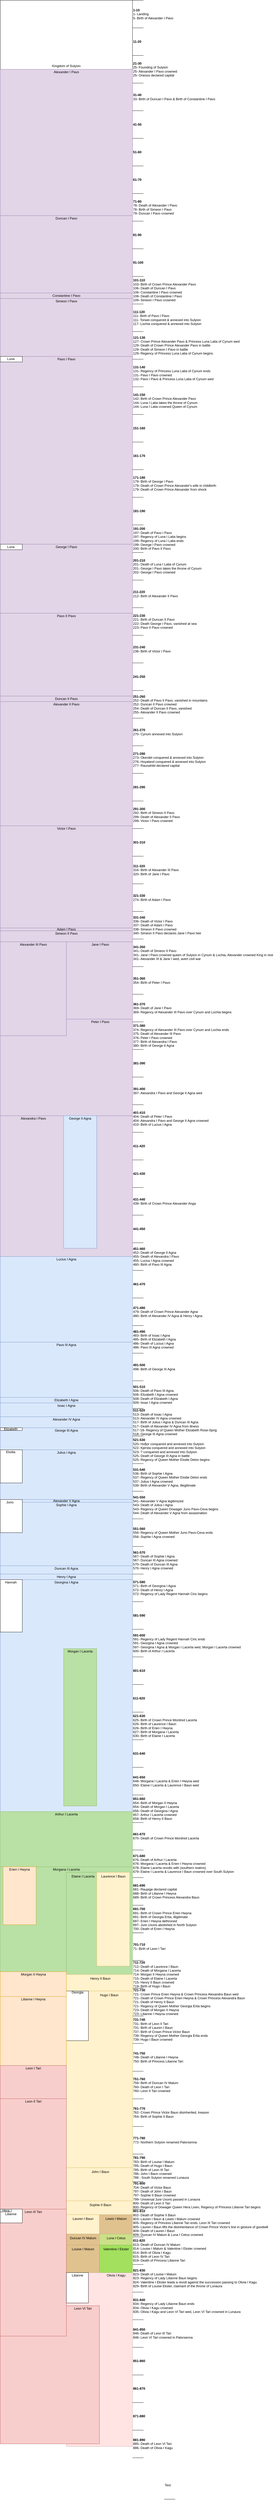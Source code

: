 <mxfile version="20.8.14" type="device"><diagram id="zyraeVjW2Bd-Q2xlx6y6" name="Page-1"><mxGraphModel dx="1050" dy="541" grid="1" gridSize="10" guides="1" tooltips="1" connect="1" arrows="1" fold="1" page="1" pageScale="1" pageWidth="850" pageHeight="1100" math="0" shadow="0"><root><mxCell id="0"/><mxCell id="1" parent="0"/><mxCell id="6q6do9RBU1fcBzbUBkZI-62" value="" style="rounded=0;whiteSpace=wrap;html=1;shadow=0;glass=0;fillColor=#FFE4E3;strokeColor=#C7B2B1;" parent="1" vertex="1"><mxGeometry x="240" y="8230" width="240" height="630" as="geometry"/></mxCell><mxCell id="kPfp8V8Z2DP5ROhl0CX0-16" value="" style="rounded=0;whiteSpace=wrap;html=1;fillColor=#f8cecc;strokeColor=#b85450;" parent="1" vertex="1"><mxGeometry y="8350" width="360" height="500" as="geometry"/></mxCell><mxCell id="Yns52e4Zez9bQJnsiGdB-30" value="" style="rounded=0;whiteSpace=wrap;html=1;fontSize=12;" parent="1" vertex="1"><mxGeometry width="480" height="250" as="geometry"/></mxCell><mxCell id="Yns52e4Zez9bQJnsiGdB-31" value="" style="rounded=0;whiteSpace=wrap;html=1;strokeColor=#9673a6;fontSize=12;fillColor=#e1d5e7;gradientDirection=east;" parent="1" vertex="1"><mxGeometry y="250" width="480" height="530" as="geometry"/></mxCell><mxCell id="aUdrs35P8sJ8jqEq29Yq-1" value="" style="rounded=0;whiteSpace=wrap;html=1;strokeColor=#9673a6;fontSize=12;fillColor=#e1d5e7;gradientDirection=east;" parent="1" vertex="1"><mxGeometry y="780" width="480" height="280" as="geometry"/></mxCell><mxCell id="aUdrs35P8sJ8jqEq29Yq-2" value="" style="rounded=0;whiteSpace=wrap;html=1;strokeColor=#9673a6;fontSize=12;fillColor=#e1d5e7;gradientDirection=east;" parent="1" vertex="1"><mxGeometry y="1060" width="480" height="20" as="geometry"/></mxCell><mxCell id="aUdrs35P8sJ8jqEq29Yq-3" value="" style="rounded=0;whiteSpace=wrap;html=1;strokeColor=#9673a6;fontSize=12;fillColor=#e1d5e7;gradientDirection=east;" parent="1" vertex="1"><mxGeometry y="1080" width="480" height="210" as="geometry"/></mxCell><mxCell id="aUdrs35P8sJ8jqEq29Yq-4" value="" style="rounded=0;whiteSpace=wrap;html=1;strokeColor=#9673a6;fontSize=12;fillColor=#e1d5e7;gradientDirection=east;" parent="1" vertex="1"><mxGeometry y="1290" width="480" height="680" as="geometry"/></mxCell><mxCell id="aUdrs35P8sJ8jqEq29Yq-5" value="" style="rounded=0;whiteSpace=wrap;html=1;strokeColor=#9673a6;fontSize=12;fillColor=#e1d5e7;gradientDirection=east;" parent="1" vertex="1"><mxGeometry y="1970" width="480" height="250" as="geometry"/></mxCell><mxCell id="aUdrs35P8sJ8jqEq29Yq-6" value="" style="rounded=0;whiteSpace=wrap;html=1;strokeColor=#9673a6;fontSize=12;fillColor=#e1d5e7;gradientDirection=east;" parent="1" vertex="1"><mxGeometry y="2220" width="480" height="300" as="geometry"/></mxCell><mxCell id="aUdrs35P8sJ8jqEq29Yq-7" value="" style="rounded=0;whiteSpace=wrap;html=1;strokeColor=#9673a6;fontSize=12;fillColor=#e1d5e7;gradientDirection=east;" parent="1" vertex="1"><mxGeometry y="2520" width="480" height="20" as="geometry"/></mxCell><mxCell id="aUdrs35P8sJ8jqEq29Yq-8" value="" style="rounded=0;whiteSpace=wrap;html=1;strokeColor=#9673a6;fontSize=12;fillColor=#e1d5e7;gradientDirection=east;" parent="1" vertex="1"><mxGeometry y="2540" width="480" height="450" as="geometry"/></mxCell><mxCell id="aUdrs35P8sJ8jqEq29Yq-9" value="" style="rounded=0;whiteSpace=wrap;html=1;strokeColor=#9673a6;fontSize=12;fillColor=#e1d5e7;gradientDirection=east;" parent="1" vertex="1"><mxGeometry y="2990" width="480" height="370" as="geometry"/></mxCell><mxCell id="aUdrs35P8sJ8jqEq29Yq-11" value="Alexander I Pavo" style="text;html=1;strokeColor=none;fillColor=none;align=center;verticalAlign=middle;whiteSpace=wrap;rounded=0;" parent="1" vertex="1"><mxGeometry x="190" y="250" width="100" height="20" as="geometry"/></mxCell><mxCell id="aUdrs35P8sJ8jqEq29Yq-12" value="Duncan I Pavo" style="text;html=1;strokeColor=none;fillColor=none;align=center;verticalAlign=middle;whiteSpace=wrap;rounded=0;" parent="1" vertex="1"><mxGeometry x="190" y="780" width="100" height="20" as="geometry"/></mxCell><mxCell id="aUdrs35P8sJ8jqEq29Yq-13" value="Constantine I Pavo" style="text;html=1;strokeColor=none;fillColor=none;align=center;verticalAlign=middle;whiteSpace=wrap;rounded=0;" parent="1" vertex="1"><mxGeometry x="185" y="1060" width="110" height="20" as="geometry"/></mxCell><mxCell id="aUdrs35P8sJ8jqEq29Yq-14" value="Simeon I Pavo" style="text;html=1;strokeColor=none;fillColor=none;align=center;verticalAlign=middle;whiteSpace=wrap;rounded=0;" parent="1" vertex="1"><mxGeometry x="190" y="1080" width="100" height="20" as="geometry"/></mxCell><mxCell id="aUdrs35P8sJ8jqEq29Yq-15" value="Pavo I Pavo" style="text;html=1;strokeColor=none;fillColor=none;align=center;verticalAlign=middle;whiteSpace=wrap;rounded=0;" parent="1" vertex="1"><mxGeometry x="190" y="1290" width="100" height="20" as="geometry"/></mxCell><mxCell id="aUdrs35P8sJ8jqEq29Yq-16" value="George I Pavo" style="text;html=1;strokeColor=none;fillColor=none;align=center;verticalAlign=middle;whiteSpace=wrap;rounded=0;" parent="1" vertex="1"><mxGeometry x="190" y="1970" width="100" height="20" as="geometry"/></mxCell><mxCell id="aUdrs35P8sJ8jqEq29Yq-17" value="Pavo II Pavo" style="text;html=1;strokeColor=none;fillColor=none;align=center;verticalAlign=middle;whiteSpace=wrap;rounded=0;" parent="1" vertex="1"><mxGeometry x="190" y="2220" width="100" height="20" as="geometry"/></mxCell><mxCell id="aUdrs35P8sJ8jqEq29Yq-18" value="" style="endArrow=none;html=1;rounded=0;exitX=1;exitY=0;exitDx=0;exitDy=0;" parent="1" source="Yns52e4Zez9bQJnsiGdB-30" edge="1"><mxGeometry width="50" height="50" relative="1" as="geometry"><mxPoint x="500" y="40" as="sourcePoint"/><mxPoint x="520" as="targetPoint"/></mxGeometry></mxCell><mxCell id="Yns52e4Zez9bQJnsiGdB-26" value="Kingdom of Sulyion" style="text;html=1;strokeColor=none;fillColor=none;align=center;verticalAlign=middle;whiteSpace=wrap;rounded=0;fontSize=12;" parent="1" vertex="1"><mxGeometry x="185" y="226" width="110" height="24" as="geometry"/></mxCell><mxCell id="aUdrs35P8sJ8jqEq29Yq-19" value="" style="endArrow=none;html=1;rounded=0;entryX=1;entryY=0.4;entryDx=0;entryDy=0;entryPerimeter=0;" parent="1" target="Yns52e4Zez9bQJnsiGdB-30" edge="1"><mxGeometry width="50" height="50" relative="1" as="geometry"><mxPoint x="520" y="100" as="sourcePoint"/><mxPoint x="500" y="100" as="targetPoint"/></mxGeometry></mxCell><mxCell id="aUdrs35P8sJ8jqEq29Yq-20" value="" style="endArrow=none;html=1;rounded=0;exitX=1;exitY=0;exitDx=0;exitDy=0;" parent="1" edge="1"><mxGeometry width="50" height="50" relative="1" as="geometry"><mxPoint x="480" y="200" as="sourcePoint"/><mxPoint x="520" y="200" as="targetPoint"/></mxGeometry></mxCell><mxCell id="aUdrs35P8sJ8jqEq29Yq-21" value="" style="endArrow=none;html=1;rounded=0;entryX=1;entryY=0.4;entryDx=0;entryDy=0;entryPerimeter=0;" parent="1" edge="1"><mxGeometry width="50" height="50" relative="1" as="geometry"><mxPoint x="520" y="300.0" as="sourcePoint"/><mxPoint x="480" y="300.0" as="targetPoint"/></mxGeometry></mxCell><mxCell id="aUdrs35P8sJ8jqEq29Yq-22" value="" style="endArrow=none;html=1;rounded=0;exitX=1;exitY=0;exitDx=0;exitDy=0;" parent="1" edge="1"><mxGeometry width="50" height="50" relative="1" as="geometry"><mxPoint x="480" y="400" as="sourcePoint"/><mxPoint x="520" y="400" as="targetPoint"/></mxGeometry></mxCell><mxCell id="aUdrs35P8sJ8jqEq29Yq-23" value="" style="endArrow=none;html=1;rounded=0;entryX=1;entryY=0.4;entryDx=0;entryDy=0;entryPerimeter=0;" parent="1" edge="1"><mxGeometry width="50" height="50" relative="1" as="geometry"><mxPoint x="520" y="500" as="sourcePoint"/><mxPoint x="480" y="500" as="targetPoint"/></mxGeometry></mxCell><mxCell id="aUdrs35P8sJ8jqEq29Yq-24" value="" style="endArrow=none;html=1;rounded=0;exitX=1;exitY=0;exitDx=0;exitDy=0;" parent="1" edge="1"><mxGeometry width="50" height="50" relative="1" as="geometry"><mxPoint x="480" y="600" as="sourcePoint"/><mxPoint x="520" y="600" as="targetPoint"/></mxGeometry></mxCell><mxCell id="aUdrs35P8sJ8jqEq29Yq-25" value="" style="endArrow=none;html=1;rounded=0;entryX=1;entryY=0.4;entryDx=0;entryDy=0;entryPerimeter=0;" parent="1" edge="1"><mxGeometry width="50" height="50" relative="1" as="geometry"><mxPoint x="520" y="700" as="sourcePoint"/><mxPoint x="480" y="700" as="targetPoint"/></mxGeometry></mxCell><mxCell id="aUdrs35P8sJ8jqEq29Yq-26" value="" style="endArrow=none;html=1;rounded=0;exitX=1;exitY=0;exitDx=0;exitDy=0;" parent="1" edge="1"><mxGeometry width="50" height="50" relative="1" as="geometry"><mxPoint x="480" y="800" as="sourcePoint"/><mxPoint x="520" y="800" as="targetPoint"/></mxGeometry></mxCell><mxCell id="aUdrs35P8sJ8jqEq29Yq-27" value="" style="endArrow=none;html=1;rounded=0;entryX=1;entryY=0.4;entryDx=0;entryDy=0;entryPerimeter=0;" parent="1" edge="1"><mxGeometry width="50" height="50" relative="1" as="geometry"><mxPoint x="520" y="900" as="sourcePoint"/><mxPoint x="480" y="900" as="targetPoint"/></mxGeometry></mxCell><mxCell id="aUdrs35P8sJ8jqEq29Yq-28" value="" style="endArrow=none;html=1;rounded=0;exitX=1;exitY=0;exitDx=0;exitDy=0;align=left;" parent="1" edge="1"><mxGeometry width="50" height="50" relative="1" as="geometry"><mxPoint x="480" y="1000" as="sourcePoint"/><mxPoint x="520" y="1000" as="targetPoint"/></mxGeometry></mxCell><mxCell id="aUdrs35P8sJ8jqEq29Yq-29" value="" style="endArrow=none;html=1;rounded=0;entryX=1;entryY=0.4;entryDx=0;entryDy=0;entryPerimeter=0;align=left;" parent="1" edge="1"><mxGeometry width="50" height="50" relative="1" as="geometry"><mxPoint x="520" y="1100" as="sourcePoint"/><mxPoint x="480" y="1100" as="targetPoint"/></mxGeometry></mxCell><mxCell id="aUdrs35P8sJ8jqEq29Yq-30" value="" style="endArrow=none;html=1;rounded=0;exitX=1;exitY=0;exitDx=0;exitDy=0;align=left;" parent="1" edge="1"><mxGeometry width="50" height="50" relative="1" as="geometry"><mxPoint x="480" y="1200" as="sourcePoint"/><mxPoint x="520" y="1200" as="targetPoint"/></mxGeometry></mxCell><mxCell id="aUdrs35P8sJ8jqEq29Yq-31" value="" style="endArrow=none;html=1;rounded=0;entryX=1;entryY=0.4;entryDx=0;entryDy=0;entryPerimeter=0;align=left;" parent="1" edge="1"><mxGeometry width="50" height="50" relative="1" as="geometry"><mxPoint x="520" y="1300" as="sourcePoint"/><mxPoint x="480" y="1300" as="targetPoint"/></mxGeometry></mxCell><mxCell id="aUdrs35P8sJ8jqEq29Yq-32" value="" style="endArrow=none;html=1;rounded=0;exitX=1;exitY=0;exitDx=0;exitDy=0;align=left;" parent="1" edge="1"><mxGeometry width="50" height="50" relative="1" as="geometry"><mxPoint x="480" y="1400" as="sourcePoint"/><mxPoint x="520" y="1400" as="targetPoint"/></mxGeometry></mxCell><mxCell id="aUdrs35P8sJ8jqEq29Yq-33" value="" style="endArrow=none;html=1;rounded=0;entryX=1;entryY=0.4;entryDx=0;entryDy=0;entryPerimeter=0;align=left;" parent="1" edge="1"><mxGeometry width="50" height="50" relative="1" as="geometry"><mxPoint x="520" y="1500" as="sourcePoint"/><mxPoint x="480" y="1500" as="targetPoint"/></mxGeometry></mxCell><mxCell id="aUdrs35P8sJ8jqEq29Yq-34" value="" style="endArrow=none;html=1;rounded=0;exitX=1;exitY=0;exitDx=0;exitDy=0;align=left;" parent="1" edge="1"><mxGeometry width="50" height="50" relative="1" as="geometry"><mxPoint x="480" y="1600" as="sourcePoint"/><mxPoint x="520" y="1600" as="targetPoint"/></mxGeometry></mxCell><mxCell id="aUdrs35P8sJ8jqEq29Yq-35" value="" style="endArrow=none;html=1;rounded=0;entryX=1;entryY=0.4;entryDx=0;entryDy=0;entryPerimeter=0;align=left;" parent="1" edge="1"><mxGeometry width="50" height="50" relative="1" as="geometry"><mxPoint x="520" y="1700" as="sourcePoint"/><mxPoint x="480" y="1700" as="targetPoint"/></mxGeometry></mxCell><mxCell id="aUdrs35P8sJ8jqEq29Yq-36" value="" style="endArrow=none;html=1;rounded=0;exitX=1;exitY=0;exitDx=0;exitDy=0;align=left;" parent="1" edge="1"><mxGeometry width="50" height="50" relative="1" as="geometry"><mxPoint x="480" y="1800" as="sourcePoint"/><mxPoint x="520" y="1800" as="targetPoint"/></mxGeometry></mxCell><mxCell id="aUdrs35P8sJ8jqEq29Yq-37" value="" style="endArrow=none;html=1;rounded=0;entryX=1;entryY=0.4;entryDx=0;entryDy=0;entryPerimeter=0;align=left;" parent="1" edge="1"><mxGeometry width="50" height="50" relative="1" as="geometry"><mxPoint x="520" y="1900" as="sourcePoint"/><mxPoint x="480" y="1900" as="targetPoint"/></mxGeometry></mxCell><mxCell id="aUdrs35P8sJ8jqEq29Yq-38" value="" style="endArrow=none;html=1;rounded=0;exitX=1;exitY=0;exitDx=0;exitDy=0;align=left;" parent="1" edge="1"><mxGeometry width="50" height="50" relative="1" as="geometry"><mxPoint x="480" y="2000" as="sourcePoint"/><mxPoint x="520" y="2000" as="targetPoint"/></mxGeometry></mxCell><mxCell id="aUdrs35P8sJ8jqEq29Yq-39" value="" style="endArrow=none;html=1;rounded=0;entryX=1;entryY=0.4;entryDx=0;entryDy=0;entryPerimeter=0;align=left;" parent="1" edge="1"><mxGeometry width="50" height="50" relative="1" as="geometry"><mxPoint x="520" y="2100" as="sourcePoint"/><mxPoint x="480" y="2100" as="targetPoint"/></mxGeometry></mxCell><mxCell id="aUdrs35P8sJ8jqEq29Yq-40" value="" style="endArrow=none;html=1;rounded=0;exitX=1;exitY=0;exitDx=0;exitDy=0;align=left;" parent="1" edge="1"><mxGeometry width="50" height="50" relative="1" as="geometry"><mxPoint x="480" y="2200" as="sourcePoint"/><mxPoint x="520" y="2200" as="targetPoint"/></mxGeometry></mxCell><mxCell id="aUdrs35P8sJ8jqEq29Yq-41" value="" style="endArrow=none;html=1;rounded=0;entryX=1;entryY=0.4;entryDx=0;entryDy=0;entryPerimeter=0;align=left;" parent="1" edge="1"><mxGeometry width="50" height="50" relative="1" as="geometry"><mxPoint x="520" y="2300" as="sourcePoint"/><mxPoint x="480" y="2300" as="targetPoint"/></mxGeometry></mxCell><mxCell id="aUdrs35P8sJ8jqEq29Yq-42" value="" style="endArrow=none;html=1;rounded=0;exitX=1;exitY=0;exitDx=0;exitDy=0;align=left;" parent="1" edge="1"><mxGeometry width="50" height="50" relative="1" as="geometry"><mxPoint x="480" y="2400" as="sourcePoint"/><mxPoint x="520" y="2400" as="targetPoint"/></mxGeometry></mxCell><mxCell id="aUdrs35P8sJ8jqEq29Yq-43" value="" style="endArrow=none;html=1;rounded=0;entryX=1;entryY=0.4;entryDx=0;entryDy=0;entryPerimeter=0;align=left;" parent="1" edge="1"><mxGeometry width="50" height="50" relative="1" as="geometry"><mxPoint x="520" y="2500" as="sourcePoint"/><mxPoint x="480" y="2500" as="targetPoint"/></mxGeometry></mxCell><mxCell id="aUdrs35P8sJ8jqEq29Yq-44" value="" style="endArrow=none;html=1;rounded=0;exitX=1;exitY=0;exitDx=0;exitDy=0;align=left;" parent="1" edge="1"><mxGeometry width="50" height="50" relative="1" as="geometry"><mxPoint x="480" y="2600" as="sourcePoint"/><mxPoint x="520" y="2600" as="targetPoint"/></mxGeometry></mxCell><mxCell id="aUdrs35P8sJ8jqEq29Yq-45" value="" style="endArrow=none;html=1;rounded=0;entryX=1;entryY=0.4;entryDx=0;entryDy=0;entryPerimeter=0;align=left;" parent="1" edge="1"><mxGeometry width="50" height="50" relative="1" as="geometry"><mxPoint x="520" y="2700" as="sourcePoint"/><mxPoint x="480" y="2700" as="targetPoint"/></mxGeometry></mxCell><mxCell id="aUdrs35P8sJ8jqEq29Yq-46" value="" style="endArrow=none;html=1;rounded=0;exitX=1;exitY=0;exitDx=0;exitDy=0;align=left;" parent="1" edge="1"><mxGeometry width="50" height="50" relative="1" as="geometry"><mxPoint x="480" y="2800" as="sourcePoint"/><mxPoint x="520" y="2800" as="targetPoint"/></mxGeometry></mxCell><mxCell id="aUdrs35P8sJ8jqEq29Yq-47" value="" style="endArrow=none;html=1;rounded=0;entryX=1;entryY=0.4;entryDx=0;entryDy=0;entryPerimeter=0;align=left;" parent="1" edge="1"><mxGeometry width="50" height="50" relative="1" as="geometry"><mxPoint x="520" y="2900" as="sourcePoint"/><mxPoint x="480" y="2900" as="targetPoint"/></mxGeometry></mxCell><mxCell id="aUdrs35P8sJ8jqEq29Yq-48" value="" style="endArrow=none;html=1;rounded=0;exitX=1;exitY=0;exitDx=0;exitDy=0;align=left;" parent="1" edge="1"><mxGeometry width="50" height="50" relative="1" as="geometry"><mxPoint x="480" y="3000" as="sourcePoint"/><mxPoint x="520" y="3000" as="targetPoint"/></mxGeometry></mxCell><mxCell id="aUdrs35P8sJ8jqEq29Yq-49" value="" style="endArrow=none;html=1;rounded=0;entryX=1;entryY=0.4;entryDx=0;entryDy=0;entryPerimeter=0;align=left;" parent="1" edge="1"><mxGeometry width="50" height="50" relative="1" as="geometry"><mxPoint x="520" y="3100" as="sourcePoint"/><mxPoint x="480" y="3100" as="targetPoint"/></mxGeometry></mxCell><mxCell id="aUdrs35P8sJ8jqEq29Yq-50" value="" style="endArrow=none;html=1;rounded=0;exitX=1;exitY=0;exitDx=0;exitDy=0;align=left;" parent="1" edge="1"><mxGeometry width="50" height="50" relative="1" as="geometry"><mxPoint x="480" y="3200" as="sourcePoint"/><mxPoint x="520" y="3200" as="targetPoint"/></mxGeometry></mxCell><mxCell id="aUdrs35P8sJ8jqEq29Yq-51" value="" style="endArrow=none;html=1;rounded=0;entryX=1;entryY=0.4;entryDx=0;entryDy=0;entryPerimeter=0;align=left;" parent="1" edge="1"><mxGeometry width="50" height="50" relative="1" as="geometry"><mxPoint x="520" y="3300" as="sourcePoint"/><mxPoint x="480" y="3300" as="targetPoint"/></mxGeometry></mxCell><mxCell id="aUdrs35P8sJ8jqEq29Yq-52" value="" style="endArrow=none;html=1;rounded=0;exitX=1;exitY=0;exitDx=0;exitDy=0;align=left;" parent="1" edge="1"><mxGeometry width="50" height="50" relative="1" as="geometry"><mxPoint x="480" y="3400" as="sourcePoint"/><mxPoint x="520" y="3400" as="targetPoint"/></mxGeometry></mxCell><mxCell id="aUdrs35P8sJ8jqEq29Yq-53" value="" style="endArrow=none;html=1;rounded=0;entryX=1;entryY=0.4;entryDx=0;entryDy=0;entryPerimeter=0;align=left;" parent="1" edge="1"><mxGeometry width="50" height="50" relative="1" as="geometry"><mxPoint x="520" y="3500" as="sourcePoint"/><mxPoint x="480" y="3500" as="targetPoint"/></mxGeometry></mxCell><mxCell id="aUdrs35P8sJ8jqEq29Yq-54" value="&lt;b&gt;1-10&lt;br&gt;&lt;/b&gt;1- Landing&lt;br&gt;5- Birth of Alexander I Pavo" style="text;html=1;strokeColor=none;fillColor=none;align=left;verticalAlign=middle;whiteSpace=wrap;rounded=0;" parent="1" vertex="1"><mxGeometry x="480" width="160" height="100" as="geometry"/></mxCell><mxCell id="aUdrs35P8sJ8jqEq29Yq-55" value="&lt;b&gt;11-20&lt;/b&gt;" style="text;html=1;strokeColor=none;fillColor=none;align=left;verticalAlign=middle;whiteSpace=wrap;rounded=0;" parent="1" vertex="1"><mxGeometry x="480" y="100" width="160" height="100" as="geometry"/></mxCell><mxCell id="aUdrs35P8sJ8jqEq29Yq-56" value="&lt;b&gt;21-30&lt;/b&gt;&lt;br&gt;25- Founding of Sulyion&lt;br&gt;25- Alexander I Pavo crowned&lt;br&gt;25- Onesos declared capital" style="text;html=1;strokeColor=none;fillColor=none;align=left;verticalAlign=middle;whiteSpace=wrap;rounded=0;" parent="1" vertex="1"><mxGeometry x="480" y="200" width="170" height="100" as="geometry"/></mxCell><mxCell id="aUdrs35P8sJ8jqEq29Yq-57" value="&lt;b&gt;31-40&lt;/b&gt;&lt;br&gt;33- Birth of Duncan I Pavo &amp;amp; Birth of Constantine I Pavo" style="text;html=1;strokeColor=none;fillColor=none;align=left;verticalAlign=middle;whiteSpace=wrap;rounded=0;" parent="1" vertex="1"><mxGeometry x="480" y="300" width="310" height="100" as="geometry"/></mxCell><mxCell id="aUdrs35P8sJ8jqEq29Yq-58" value="&lt;b&gt;41-50&lt;/b&gt;" style="text;html=1;strokeColor=none;fillColor=none;align=left;verticalAlign=middle;whiteSpace=wrap;rounded=0;" parent="1" vertex="1"><mxGeometry x="480" y="400" width="120" height="100" as="geometry"/></mxCell><mxCell id="aUdrs35P8sJ8jqEq29Yq-59" value="&lt;b&gt;51-60&lt;/b&gt;" style="text;html=1;strokeColor=none;fillColor=none;align=left;verticalAlign=middle;whiteSpace=wrap;rounded=0;" parent="1" vertex="1"><mxGeometry x="480" y="500" width="120" height="100" as="geometry"/></mxCell><mxCell id="aUdrs35P8sJ8jqEq29Yq-60" value="&lt;b&gt;61-70&lt;/b&gt;" style="text;html=1;strokeColor=none;fillColor=none;align=left;verticalAlign=middle;whiteSpace=wrap;rounded=0;" parent="1" vertex="1"><mxGeometry x="480" y="600" width="120" height="100" as="geometry"/></mxCell><mxCell id="aUdrs35P8sJ8jqEq29Yq-61" value="&lt;b&gt;71-80&lt;/b&gt;&lt;br&gt;78- Death of Alexander I Pavo&lt;br&gt;78- Birth of Simeon I Pavo&lt;br&gt;79- Duncan I Pavo crowned" style="text;html=1;strokeColor=none;fillColor=none;align=left;verticalAlign=middle;whiteSpace=wrap;rounded=0;" parent="1" vertex="1"><mxGeometry x="480" y="700" width="170" height="100" as="geometry"/></mxCell><mxCell id="aUdrs35P8sJ8jqEq29Yq-62" value="&lt;b&gt;81-90&lt;/b&gt;" style="text;html=1;strokeColor=none;fillColor=none;align=left;verticalAlign=middle;whiteSpace=wrap;rounded=0;" parent="1" vertex="1"><mxGeometry x="480" y="800" width="120" height="100" as="geometry"/></mxCell><mxCell id="aUdrs35P8sJ8jqEq29Yq-63" value="&lt;b&gt;91-100&lt;/b&gt;" style="text;html=1;strokeColor=none;fillColor=none;align=left;verticalAlign=middle;whiteSpace=wrap;rounded=0;" parent="1" vertex="1"><mxGeometry x="480" y="900" width="120" height="100" as="geometry"/></mxCell><mxCell id="aUdrs35P8sJ8jqEq29Yq-64" value="&lt;b&gt;101-110&lt;/b&gt;&lt;br&gt;103- Birth of Crown Prince Alexander Pavo&lt;br&gt;106- Death of Duncan I Pavo&lt;br&gt;106- Constantine I Pavo crowned&lt;br&gt;108- Death of Constantine I Pavo&lt;br&gt;109- Simeon I Pavo crowned&amp;nbsp;" style="text;html=1;strokeColor=none;fillColor=none;align=left;verticalAlign=middle;whiteSpace=wrap;rounded=0;" parent="1" vertex="1"><mxGeometry x="480" y="1000" width="240" height="100" as="geometry"/></mxCell><mxCell id="aUdrs35P8sJ8jqEq29Yq-65" value="&lt;b&gt;111-120&lt;/b&gt;&lt;br&gt;111- Birth of Pavo I Pavo&lt;br&gt;111- Torwei conquered &amp;amp; annexed into Sulyion&lt;br&gt;117- Lochia conquered &amp;amp; annexed into Sulyion" style="text;html=1;strokeColor=none;fillColor=none;align=left;verticalAlign=middle;whiteSpace=wrap;rounded=0;" parent="1" vertex="1"><mxGeometry x="480" y="1100" width="250" height="100" as="geometry"/></mxCell><mxCell id="aUdrs35P8sJ8jqEq29Yq-66" value="&lt;b&gt;121-130&lt;/b&gt;&lt;br&gt;127- Crown Prince Alexander Pavo &amp;amp; Princess Luna Latia of Cynum wed&lt;br&gt;129- Death of Crown Prince Alexander Pavo in battle&lt;br&gt;129- Death of Simeon I Pavo in battle&lt;br&gt;129- Regency of Princess Luna Latia of Cynum begins" style="text;html=1;strokeColor=none;fillColor=none;align=left;verticalAlign=middle;whiteSpace=wrap;rounded=0;" parent="1" vertex="1"><mxGeometry x="480" y="1200" width="390" height="100" as="geometry"/></mxCell><mxCell id="aUdrs35P8sJ8jqEq29Yq-67" value="&lt;b&gt;131-140&lt;/b&gt;&lt;br&gt;131- Regency of Princess Luna Latia of Cynum ends&lt;br&gt;131- Pavo I Pavo crowned&lt;br&gt;132- Pavo I Pavo &amp;amp; Princess Luna Latia of Cynum wed&lt;br&gt;" style="text;html=1;strokeColor=none;fillColor=none;align=left;verticalAlign=middle;whiteSpace=wrap;rounded=0;" parent="1" vertex="1"><mxGeometry x="480" y="1300" width="300" height="100" as="geometry"/></mxCell><mxCell id="aUdrs35P8sJ8jqEq29Yq-68" value="&lt;b&gt;141-150&lt;/b&gt;&lt;br&gt;142- Birth of Crown Prince Alexander Pavo&lt;br&gt;144- Luna I Latia takes the throne of Cynum&lt;br&gt;144- Luna I Latia crowned Queen of Cynum" style="text;html=1;strokeColor=none;fillColor=none;align=left;verticalAlign=middle;whiteSpace=wrap;rounded=0;" parent="1" vertex="1"><mxGeometry x="480" y="1400" width="240" height="100" as="geometry"/></mxCell><mxCell id="aUdrs35P8sJ8jqEq29Yq-69" value="&lt;b&gt;151-160&lt;/b&gt;" style="text;html=1;strokeColor=none;fillColor=none;align=left;verticalAlign=middle;whiteSpace=wrap;rounded=0;" parent="1" vertex="1"><mxGeometry x="480" y="1500" width="120" height="100" as="geometry"/></mxCell><mxCell id="aUdrs35P8sJ8jqEq29Yq-70" value="&lt;b&gt;161-170&lt;/b&gt;" style="text;html=1;strokeColor=none;fillColor=none;align=left;verticalAlign=middle;whiteSpace=wrap;rounded=0;" parent="1" vertex="1"><mxGeometry x="480" y="1600" width="120" height="100" as="geometry"/></mxCell><mxCell id="aUdrs35P8sJ8jqEq29Yq-71" value="&lt;b&gt;171-180&lt;/b&gt;&lt;br&gt;179- Birth of George I Pavo&lt;br&gt;179- Death of Crown Prince Alexander's wife in childbirth&lt;br&gt;179- Death of Crown Prince Alexander from shock" style="text;html=1;strokeColor=none;fillColor=none;align=left;verticalAlign=middle;whiteSpace=wrap;rounded=0;" parent="1" vertex="1"><mxGeometry x="480" y="1700" width="310" height="100" as="geometry"/></mxCell><mxCell id="aUdrs35P8sJ8jqEq29Yq-72" value="&lt;b&gt;181-190&lt;/b&gt;" style="text;html=1;strokeColor=none;fillColor=none;align=left;verticalAlign=middle;whiteSpace=wrap;rounded=0;" parent="1" vertex="1"><mxGeometry x="480" y="1800" width="120" height="100" as="geometry"/></mxCell><mxCell id="aUdrs35P8sJ8jqEq29Yq-73" value="&lt;b&gt;191-200&lt;/b&gt;&lt;br&gt;197- Death of Pavo I Pavo&lt;br&gt;197- Regency of Luna I Latia begins&lt;br&gt;199- Regency of Luna I Latia ends&lt;br&gt;199- George I Pavo crowned&lt;br&gt;200- Birth of Pavo II Pavo" style="text;html=1;strokeColor=none;fillColor=none;align=left;verticalAlign=middle;whiteSpace=wrap;rounded=0;" parent="1" vertex="1"><mxGeometry x="480" y="1900" width="260" height="100" as="geometry"/></mxCell><mxCell id="aUdrs35P8sJ8jqEq29Yq-74" value="&lt;b&gt;201-210&lt;/b&gt;&lt;br&gt;201- Death of Luna I Latia of Cynum&lt;br&gt;201- George I Pavo takes the throne of Cynum&lt;br&gt;202- George I Pavo crowned" style="text;html=1;strokeColor=none;fillColor=none;align=left;verticalAlign=middle;whiteSpace=wrap;rounded=0;" parent="1" vertex="1"><mxGeometry x="480" y="2000" width="260" height="100" as="geometry"/></mxCell><mxCell id="aUdrs35P8sJ8jqEq29Yq-75" value="&lt;b&gt;211-220&lt;/b&gt;&lt;br&gt;212- Birth of Alexander II Pavo" style="text;html=1;strokeColor=none;fillColor=none;align=left;verticalAlign=middle;whiteSpace=wrap;rounded=0;" parent="1" vertex="1"><mxGeometry x="480" y="2100" width="170" height="100" as="geometry"/></mxCell><mxCell id="aUdrs35P8sJ8jqEq29Yq-76" value="&lt;b&gt;221-230&lt;/b&gt;&lt;br&gt;221- Birth of Duncan II Pavo&lt;br&gt;222- Death George I Pavo, vanished at sea&lt;br&gt;223- Pavo II Pavo crowned" style="text;html=1;strokeColor=none;fillColor=none;align=left;verticalAlign=middle;whiteSpace=wrap;rounded=0;" parent="1" vertex="1"><mxGeometry x="480" y="2200" width="240" height="100" as="geometry"/></mxCell><mxCell id="aUdrs35P8sJ8jqEq29Yq-77" value="&lt;b&gt;241-250&lt;/b&gt;" style="text;html=1;strokeColor=none;fillColor=none;align=left;verticalAlign=middle;whiteSpace=wrap;rounded=0;" parent="1" vertex="1"><mxGeometry x="480" y="2400" width="120" height="100" as="geometry"/></mxCell><mxCell id="aUdrs35P8sJ8jqEq29Yq-78" value="&lt;b&gt;231-240&lt;/b&gt;&lt;br&gt;236- Birth of Victor I Pavo" style="text;html=1;strokeColor=none;fillColor=none;align=left;verticalAlign=middle;whiteSpace=wrap;rounded=0;" parent="1" vertex="1"><mxGeometry x="480" y="2300" width="150" height="100" as="geometry"/></mxCell><mxCell id="aUdrs35P8sJ8jqEq29Yq-79" value="&lt;b&gt;251-260&lt;/b&gt;&lt;br&gt;252- Death of Pavo II Pavo, vanished in mountains&lt;br&gt;252- Duncan II Pavo crowned&lt;br&gt;254- Death of Duncan II Pavo, vanished&lt;br&gt;255- Alexander II Pavo crowned" style="text;html=1;strokeColor=none;fillColor=none;align=left;verticalAlign=middle;whiteSpace=wrap;rounded=0;" parent="1" vertex="1"><mxGeometry x="480" y="2500" width="280" height="100" as="geometry"/></mxCell><mxCell id="aUdrs35P8sJ8jqEq29Yq-80" value="&lt;b&gt;261-270&lt;/b&gt;&lt;br&gt;270- Cynum annexed into Sulyion" style="text;html=1;strokeColor=none;fillColor=none;align=left;verticalAlign=middle;whiteSpace=wrap;rounded=0;" parent="1" vertex="1"><mxGeometry x="480" y="2600" width="190" height="100" as="geometry"/></mxCell><mxCell id="aUdrs35P8sJ8jqEq29Yq-81" value="&lt;b&gt;271-280&lt;/b&gt;&lt;br&gt;273- Okerdet conquered &amp;amp; annexed into Sulyion&lt;br&gt;276- Hoyaland conquered &amp;amp; annexed into Sulyion&lt;br&gt;277- Raunahild declared capital" style="text;html=1;strokeColor=none;fillColor=none;align=left;verticalAlign=middle;whiteSpace=wrap;rounded=0;" parent="1" vertex="1"><mxGeometry x="480" y="2700" width="270" height="100" as="geometry"/></mxCell><mxCell id="aUdrs35P8sJ8jqEq29Yq-82" value="&lt;b&gt;281-290&lt;/b&gt;" style="text;html=1;strokeColor=none;fillColor=none;align=left;verticalAlign=middle;whiteSpace=wrap;rounded=0;" parent="1" vertex="1"><mxGeometry x="480" y="2800" width="120" height="100" as="geometry"/></mxCell><mxCell id="aUdrs35P8sJ8jqEq29Yq-83" value="&lt;b&gt;291-300&lt;/b&gt;&lt;br&gt;292- Birth of Simeon II Pavo&lt;br&gt;299- Death of Alexander II Pavo&lt;br&gt;299- Victor I Pavo crowned" style="text;html=1;strokeColor=none;fillColor=none;align=left;verticalAlign=middle;whiteSpace=wrap;rounded=0;" parent="1" vertex="1"><mxGeometry x="480" y="2900" width="180" height="100" as="geometry"/></mxCell><mxCell id="aUdrs35P8sJ8jqEq29Yq-84" value="&lt;b&gt;301-310&lt;br&gt;&lt;/b&gt;" style="text;html=1;strokeColor=none;fillColor=none;align=left;verticalAlign=middle;whiteSpace=wrap;rounded=0;" parent="1" vertex="1"><mxGeometry x="480" y="3000" width="120" height="100" as="geometry"/></mxCell><mxCell id="aUdrs35P8sJ8jqEq29Yq-85" value="&lt;b&gt;311-320&lt;/b&gt;&lt;br&gt;316- Birth of Alexander III Pavo&lt;br&gt;320- Birth of Jane I Pavo" style="text;html=1;strokeColor=none;fillColor=none;align=left;verticalAlign=middle;whiteSpace=wrap;rounded=0;" parent="1" vertex="1"><mxGeometry x="480" y="3100" width="170" height="100" as="geometry"/></mxCell><mxCell id="aUdrs35P8sJ8jqEq29Yq-86" value="&lt;b&gt;321-330&lt;/b&gt;&lt;br&gt;274- Birth of Adam I Pavo" style="text;html=1;strokeColor=none;fillColor=none;align=left;verticalAlign=middle;whiteSpace=wrap;rounded=0;" parent="1" vertex="1"><mxGeometry x="480" y="3200" width="160" height="100" as="geometry"/></mxCell><mxCell id="aUdrs35P8sJ8jqEq29Yq-87" value="&lt;b&gt;331-340&lt;/b&gt;&lt;br&gt;336- Death of Victor I Pavo&lt;br&gt;337- Death of Adam I Pavo&lt;br&gt;338- Simeon II Pavo crowned&lt;br&gt;340- Simeon II Pavo declares Jane I Pavo heir" style="text;html=1;strokeColor=none;fillColor=none;align=left;verticalAlign=middle;whiteSpace=wrap;rounded=0;" parent="1" vertex="1"><mxGeometry x="480" y="3300" width="260" height="100" as="geometry"/></mxCell><mxCell id="aUdrs35P8sJ8jqEq29Yq-88" value="&lt;b&gt;341-350&lt;/b&gt;&lt;br&gt;341- Death of Simeon II Pavo&lt;br&gt;341- Jane I Pavo crowned queen of Sulyion in Cynum &amp;amp; Lochia, Alexander crowned King in rest&lt;br&gt;341- Alexander III &amp;amp; Jane I wed, avert civil war" style="text;html=1;strokeColor=none;fillColor=none;align=left;verticalAlign=middle;whiteSpace=wrap;rounded=0;" parent="1" vertex="1"><mxGeometry x="480" y="3400" width="520" height="100" as="geometry"/></mxCell><mxCell id="aUdrs35P8sJ8jqEq29Yq-91" value="Duncan II Pavo" style="text;html=1;strokeColor=none;fillColor=none;align=center;verticalAlign=middle;whiteSpace=wrap;rounded=0;" parent="1" vertex="1"><mxGeometry x="190" y="2520" width="100" height="20" as="geometry"/></mxCell><mxCell id="aUdrs35P8sJ8jqEq29Yq-92" value="Alexander II Pavo" style="text;html=1;strokeColor=none;fillColor=none;align=center;verticalAlign=middle;whiteSpace=wrap;rounded=0;" parent="1" vertex="1"><mxGeometry x="190" y="2540" width="100" height="20" as="geometry"/></mxCell><mxCell id="aUdrs35P8sJ8jqEq29Yq-93" value="Victor I Pavo" style="text;html=1;strokeColor=none;fillColor=none;align=center;verticalAlign=middle;whiteSpace=wrap;rounded=0;" parent="1" vertex="1"><mxGeometry x="190" y="2990" width="100" height="20" as="geometry"/></mxCell><mxCell id="7rwlFg1LKiwW2VwSM2wV-1" value="" style="rounded=0;whiteSpace=wrap;html=1;strokeColor=#9673a6;fontSize=12;fillColor=#e1d5e7;gradientDirection=east;" parent="1" vertex="1"><mxGeometry y="3360" width="480" height="10" as="geometry"/></mxCell><mxCell id="7rwlFg1LKiwW2VwSM2wV-2" value="" style="rounded=0;whiteSpace=wrap;html=1;strokeColor=#9673a6;fontSize=12;fillColor=#e1d5e7;gradientDirection=east;" parent="1" vertex="1"><mxGeometry y="3370" width="480" height="40" as="geometry"/></mxCell><mxCell id="7rwlFg1LKiwW2VwSM2wV-5" value="" style="rounded=0;whiteSpace=wrap;html=1;strokeColor=#9673a6;fontSize=12;fillColor=#e1d5e7;gradientDirection=east;" parent="1" vertex="1"><mxGeometry y="3690" width="480" height="350" as="geometry"/></mxCell><mxCell id="7rwlFg1LKiwW2VwSM2wV-3" value="" style="rounded=0;whiteSpace=wrap;html=1;strokeColor=#9673a6;fontSize=12;fillColor=#e1d5e7;gradientDirection=east;" parent="1" vertex="1"><mxGeometry y="3410" width="240" height="340" as="geometry"/></mxCell><mxCell id="7rwlFg1LKiwW2VwSM2wV-4" value="" style="rounded=0;whiteSpace=wrap;html=1;strokeColor=#9673a6;fontSize=12;fillColor=#e1d5e7;gradientDirection=east;" parent="1" vertex="1"><mxGeometry x="240" y="3410" width="240" height="280" as="geometry"/></mxCell><mxCell id="7rwlFg1LKiwW2VwSM2wV-6" value="" style="rounded=0;whiteSpace=wrap;html=1;strokeColor=#9673a6;fontSize=12;fillColor=#e1d5e7;gradientDirection=east;" parent="1" vertex="1"><mxGeometry y="4040" width="480" height="510" as="geometry"/></mxCell><mxCell id="7rwlFg1LKiwW2VwSM2wV-7" value="" style="rounded=0;whiteSpace=wrap;html=1;strokeColor=#6c8ebf;fontSize=12;fillColor=#dae8fc;gradientDirection=east;" parent="1" vertex="1"><mxGeometry x="230" y="4040" width="120" height="480" as="geometry"/></mxCell><mxCell id="7rwlFg1LKiwW2VwSM2wV-8" value="" style="endArrow=none;html=1;rounded=0;entryX=1;entryY=0.4;entryDx=0;entryDy=0;entryPerimeter=0;align=left;" parent="1" edge="1"><mxGeometry width="50" height="50" relative="1" as="geometry"><mxPoint x="520" y="3600.0" as="sourcePoint"/><mxPoint x="480" y="3600.0" as="targetPoint"/></mxGeometry></mxCell><mxCell id="7rwlFg1LKiwW2VwSM2wV-9" value="&lt;b&gt;351-360&lt;/b&gt;&lt;br&gt;354- Birth of Peter I Pavo" style="text;html=1;strokeColor=none;fillColor=none;align=left;verticalAlign=middle;whiteSpace=wrap;rounded=0;" parent="1" vertex="1"><mxGeometry x="480" y="3500" width="160" height="100" as="geometry"/></mxCell><mxCell id="7rwlFg1LKiwW2VwSM2wV-10" value="" style="endArrow=none;html=1;rounded=0;entryX=1;entryY=0.4;entryDx=0;entryDy=0;entryPerimeter=0;align=left;" parent="1" edge="1"><mxGeometry width="50" height="50" relative="1" as="geometry"><mxPoint x="520" y="3700.0" as="sourcePoint"/><mxPoint x="480" y="3700.0" as="targetPoint"/></mxGeometry></mxCell><mxCell id="7rwlFg1LKiwW2VwSM2wV-11" value="&lt;b&gt;361-370&lt;/b&gt;&lt;br&gt;369- Death of Jane I Pavo&lt;br&gt;369- Regency of Alexander III Pavo over Cynum and Lochia begins" style="text;html=1;strokeColor=none;fillColor=none;align=left;verticalAlign=middle;whiteSpace=wrap;rounded=0;" parent="1" vertex="1"><mxGeometry x="480" y="3600" width="360" height="100" as="geometry"/></mxCell><mxCell id="7rwlFg1LKiwW2VwSM2wV-12" value="" style="endArrow=none;html=1;rounded=0;entryX=1;entryY=0.4;entryDx=0;entryDy=0;entryPerimeter=0;align=left;" parent="1" edge="1"><mxGeometry width="50" height="50" relative="1" as="geometry"><mxPoint x="520" y="3800.0" as="sourcePoint"/><mxPoint x="480" y="3800.0" as="targetPoint"/></mxGeometry></mxCell><mxCell id="7rwlFg1LKiwW2VwSM2wV-13" value="&lt;b&gt;371-380&lt;/b&gt;&lt;br&gt;374- Regency of Alexander III Pavo over Cynum and Lochia ends&lt;br&gt;375- Death of Alexander III Pavo&lt;br&gt;376- Peter I Pavo crowned&lt;br&gt;377- Birth of Alexandra I Pavo&lt;br&gt;380- Birth of George II Agna" style="text;html=1;strokeColor=none;fillColor=none;align=left;verticalAlign=middle;whiteSpace=wrap;rounded=0;" parent="1" vertex="1"><mxGeometry x="480" y="3700" width="360" height="100" as="geometry"/></mxCell><mxCell id="7rwlFg1LKiwW2VwSM2wV-14" value="" style="endArrow=none;html=1;rounded=0;entryX=1;entryY=0.4;entryDx=0;entryDy=0;entryPerimeter=0;align=left;" parent="1" edge="1"><mxGeometry width="50" height="50" relative="1" as="geometry"><mxPoint x="520" y="3900.0" as="sourcePoint"/><mxPoint x="480" y="3900.0" as="targetPoint"/></mxGeometry></mxCell><mxCell id="7rwlFg1LKiwW2VwSM2wV-15" value="&lt;b&gt;381-390&lt;/b&gt;" style="text;html=1;strokeColor=none;fillColor=none;align=left;verticalAlign=middle;whiteSpace=wrap;rounded=0;" parent="1" vertex="1"><mxGeometry x="480" y="3800" width="120" height="100" as="geometry"/></mxCell><mxCell id="7rwlFg1LKiwW2VwSM2wV-16" value="" style="endArrow=none;html=1;rounded=0;entryX=1;entryY=0.4;entryDx=0;entryDy=0;entryPerimeter=0;align=left;" parent="1" edge="1"><mxGeometry width="50" height="50" relative="1" as="geometry"><mxPoint x="520" y="4000" as="sourcePoint"/><mxPoint x="480" y="4000" as="targetPoint"/></mxGeometry></mxCell><mxCell id="7rwlFg1LKiwW2VwSM2wV-17" value="&lt;b&gt;391-400&lt;/b&gt;&lt;br&gt;397- Alexandra I Pavo and George II Agna wed" style="text;html=1;strokeColor=none;fillColor=none;align=left;verticalAlign=middle;whiteSpace=wrap;rounded=0;" parent="1" vertex="1"><mxGeometry x="480" y="3900" width="260" height="100" as="geometry"/></mxCell><mxCell id="7rwlFg1LKiwW2VwSM2wV-18" value="" style="endArrow=none;html=1;rounded=0;entryX=1;entryY=0.4;entryDx=0;entryDy=0;entryPerimeter=0;align=left;" parent="1" edge="1"><mxGeometry width="50" height="50" relative="1" as="geometry"><mxPoint x="520" y="4100" as="sourcePoint"/><mxPoint x="480" y="4100" as="targetPoint"/></mxGeometry></mxCell><mxCell id="7rwlFg1LKiwW2VwSM2wV-19" value="&lt;b&gt;401-410&lt;/b&gt;&lt;br&gt;404- Death of Peter I Pavo&lt;br&gt;404- Alexandra I Pavo and George II Agna crowned&lt;br&gt;410- Birth of Lucius I Agna" style="text;html=1;strokeColor=none;fillColor=none;align=left;verticalAlign=middle;whiteSpace=wrap;rounded=0;" parent="1" vertex="1"><mxGeometry x="480" y="4000" width="280" height="100" as="geometry"/></mxCell><mxCell id="7rwlFg1LKiwW2VwSM2wV-20" value="" style="endArrow=none;html=1;rounded=0;entryX=1;entryY=0.4;entryDx=0;entryDy=0;entryPerimeter=0;align=left;" parent="1" edge="1"><mxGeometry width="50" height="50" relative="1" as="geometry"><mxPoint x="520" y="4200" as="sourcePoint"/><mxPoint x="480" y="4200" as="targetPoint"/></mxGeometry></mxCell><mxCell id="7rwlFg1LKiwW2VwSM2wV-21" value="&lt;b&gt;411-420&lt;/b&gt;" style="text;html=1;strokeColor=none;fillColor=none;align=left;verticalAlign=middle;whiteSpace=wrap;rounded=0;" parent="1" vertex="1"><mxGeometry x="480" y="4100" width="120" height="100" as="geometry"/></mxCell><mxCell id="7rwlFg1LKiwW2VwSM2wV-22" value="" style="endArrow=none;html=1;rounded=0;entryX=1;entryY=0.4;entryDx=0;entryDy=0;entryPerimeter=0;align=left;" parent="1" edge="1"><mxGeometry width="50" height="50" relative="1" as="geometry"><mxPoint x="520" y="4300" as="sourcePoint"/><mxPoint x="480" y="4300" as="targetPoint"/></mxGeometry></mxCell><mxCell id="7rwlFg1LKiwW2VwSM2wV-23" value="&lt;b&gt;421-430&lt;/b&gt;" style="text;html=1;strokeColor=none;fillColor=none;align=left;verticalAlign=middle;whiteSpace=wrap;rounded=0;" parent="1" vertex="1"><mxGeometry x="480" y="4200" width="120" height="100" as="geometry"/></mxCell><mxCell id="7rwlFg1LKiwW2VwSM2wV-24" value="" style="endArrow=none;html=1;rounded=0;entryX=1;entryY=0.4;entryDx=0;entryDy=0;entryPerimeter=0;align=left;" parent="1" edge="1"><mxGeometry width="50" height="50" relative="1" as="geometry"><mxPoint x="520" y="4400" as="sourcePoint"/><mxPoint x="480" y="4400" as="targetPoint"/></mxGeometry></mxCell><mxCell id="7rwlFg1LKiwW2VwSM2wV-25" value="&lt;b&gt;431-440&lt;/b&gt;&lt;br&gt;439- Birth of Crown Prince Alexander Anga" style="text;html=1;strokeColor=none;fillColor=none;align=left;verticalAlign=middle;whiteSpace=wrap;rounded=0;" parent="1" vertex="1"><mxGeometry x="480" y="4300" width="240" height="100" as="geometry"/></mxCell><mxCell id="7rwlFg1LKiwW2VwSM2wV-26" value="" style="endArrow=none;html=1;rounded=0;entryX=1;entryY=0.4;entryDx=0;entryDy=0;entryPerimeter=0;align=left;" parent="1" edge="1"><mxGeometry width="50" height="50" relative="1" as="geometry"><mxPoint x="520" y="4500" as="sourcePoint"/><mxPoint x="480" y="4500" as="targetPoint"/></mxGeometry></mxCell><mxCell id="7rwlFg1LKiwW2VwSM2wV-27" value="&lt;b&gt;441-450&lt;/b&gt;" style="text;html=1;strokeColor=none;fillColor=none;align=left;verticalAlign=middle;whiteSpace=wrap;rounded=0;" parent="1" vertex="1"><mxGeometry x="480" y="4400" width="120" height="100" as="geometry"/></mxCell><mxCell id="7rwlFg1LKiwW2VwSM2wV-28" value="" style="endArrow=none;html=1;rounded=0;entryX=1;entryY=0.4;entryDx=0;entryDy=0;entryPerimeter=0;align=left;" parent="1" edge="1"><mxGeometry width="50" height="50" relative="1" as="geometry"><mxPoint x="520" y="4600" as="sourcePoint"/><mxPoint x="480" y="4600" as="targetPoint"/></mxGeometry></mxCell><mxCell id="7rwlFg1LKiwW2VwSM2wV-29" value="&lt;b&gt;451-460&lt;br&gt;&lt;/b&gt;452- Death of George II Agna&lt;br&gt;455- Death of Alexandra I Pavo&lt;br&gt;455- Lucius I Agna crowned&lt;br&gt;460- Birth of Pavo III Agna" style="text;html=1;strokeColor=none;fillColor=none;align=left;verticalAlign=middle;whiteSpace=wrap;rounded=0;" parent="1" vertex="1"><mxGeometry x="480" y="4500" width="170" height="100" as="geometry"/></mxCell><mxCell id="7rwlFg1LKiwW2VwSM2wV-30" value="" style="endArrow=none;html=1;rounded=0;entryX=1;entryY=0.4;entryDx=0;entryDy=0;entryPerimeter=0;align=left;" parent="1" edge="1"><mxGeometry width="50" height="50" relative="1" as="geometry"><mxPoint x="520" y="4700" as="sourcePoint"/><mxPoint x="480" y="4700" as="targetPoint"/></mxGeometry></mxCell><mxCell id="7rwlFg1LKiwW2VwSM2wV-31" value="&lt;b&gt;461-470&lt;/b&gt;" style="text;html=1;strokeColor=none;fillColor=none;align=left;verticalAlign=middle;whiteSpace=wrap;rounded=0;" parent="1" vertex="1"><mxGeometry x="480" y="4600" width="120" height="100" as="geometry"/></mxCell><mxCell id="7rwlFg1LKiwW2VwSM2wV-32" value="Adam I Pavo" style="text;html=1;strokeColor=none;fillColor=none;align=center;verticalAlign=middle;whiteSpace=wrap;rounded=0;" parent="1" vertex="1"><mxGeometry x="190" y="3360" width="100" height="10" as="geometry"/></mxCell><mxCell id="7rwlFg1LKiwW2VwSM2wV-33" value="Simeon II Pavo" style="text;html=1;strokeColor=none;fillColor=none;align=center;verticalAlign=middle;whiteSpace=wrap;rounded=0;" parent="1" vertex="1"><mxGeometry x="190" y="3370" width="100" height="20" as="geometry"/></mxCell><mxCell id="7rwlFg1LKiwW2VwSM2wV-34" value="Jane I Pavo" style="text;html=1;strokeColor=none;fillColor=none;align=center;verticalAlign=middle;whiteSpace=wrap;rounded=0;" parent="1" vertex="1"><mxGeometry x="312.5" y="3410" width="100" height="20" as="geometry"/></mxCell><mxCell id="7rwlFg1LKiwW2VwSM2wV-35" value="Alexander III Pavo" style="text;html=1;strokeColor=none;fillColor=none;align=center;verticalAlign=middle;whiteSpace=wrap;rounded=0;" parent="1" vertex="1"><mxGeometry x="65" y="3410" width="110" height="20" as="geometry"/></mxCell><mxCell id="7rwlFg1LKiwW2VwSM2wV-36" value="Peter I Pavo" style="text;html=1;strokeColor=none;fillColor=none;align=center;verticalAlign=middle;whiteSpace=wrap;rounded=0;" parent="1" vertex="1"><mxGeometry x="312.5" y="3690" width="100" height="20" as="geometry"/></mxCell><mxCell id="7rwlFg1LKiwW2VwSM2wV-37" value="Alexandra I Pavo" style="text;html=1;strokeColor=none;fillColor=none;align=center;verticalAlign=middle;whiteSpace=wrap;rounded=0;" parent="1" vertex="1"><mxGeometry x="70" y="4040" width="100" height="20" as="geometry"/></mxCell><mxCell id="7rwlFg1LKiwW2VwSM2wV-38" value="George II Agna" style="text;html=1;strokeColor=none;fillColor=none;align=center;verticalAlign=middle;whiteSpace=wrap;rounded=0;" parent="1" vertex="1"><mxGeometry x="240" y="4040" width="100" height="20" as="geometry"/></mxCell><mxCell id="7rwlFg1LKiwW2VwSM2wV-39" value="" style="rounded=0;whiteSpace=wrap;html=1;strokeColor=#6c8ebf;fontSize=12;fillColor=#dae8fc;gradientDirection=east;" parent="1" vertex="1"><mxGeometry y="4550" width="480" height="310" as="geometry"/></mxCell><mxCell id="7rwlFg1LKiwW2VwSM2wV-40" value="" style="endArrow=none;html=1;rounded=0;entryX=1;entryY=0.4;entryDx=0;entryDy=0;entryPerimeter=0;align=left;" parent="1" edge="1"><mxGeometry width="50" height="50" relative="1" as="geometry"><mxPoint x="520" y="4800" as="sourcePoint"/><mxPoint x="480" y="4800" as="targetPoint"/></mxGeometry></mxCell><mxCell id="7rwlFg1LKiwW2VwSM2wV-41" value="&lt;b&gt;471-480&lt;/b&gt;&lt;br&gt;479- Death of Crown Prince Alexander Agna&lt;br&gt;480- Birth of Alexander IV Agna &amp;amp; Henry I Agna" style="text;html=1;strokeColor=none;fillColor=none;align=left;verticalAlign=middle;whiteSpace=wrap;rounded=0;" parent="1" vertex="1"><mxGeometry x="480" y="4700" width="260" height="100" as="geometry"/></mxCell><mxCell id="7rwlFg1LKiwW2VwSM2wV-42" value="" style="endArrow=none;html=1;rounded=0;entryX=1;entryY=0.4;entryDx=0;entryDy=0;entryPerimeter=0;align=left;" parent="1" edge="1"><mxGeometry width="50" height="50" relative="1" as="geometry"><mxPoint x="520" y="4900" as="sourcePoint"/><mxPoint x="480" y="4900" as="targetPoint"/></mxGeometry></mxCell><mxCell id="7rwlFg1LKiwW2VwSM2wV-43" value="&lt;b&gt;481-490&lt;/b&gt;&lt;br&gt;483- Birth of Issac I Agna&lt;br&gt;485- Birth of Elizabeth I Agna&lt;br&gt;486- Death of Lucius I Agna&lt;br&gt;486- Pavo III Agna crowned" style="text;html=1;strokeColor=none;fillColor=none;align=left;verticalAlign=middle;whiteSpace=wrap;rounded=0;" parent="1" vertex="1"><mxGeometry x="480" y="4800" width="160" height="100" as="geometry"/></mxCell><mxCell id="7rwlFg1LKiwW2VwSM2wV-44" value="" style="endArrow=none;html=1;rounded=0;entryX=1;entryY=0.4;entryDx=0;entryDy=0;entryPerimeter=0;align=left;" parent="1" edge="1"><mxGeometry width="50" height="50" relative="1" as="geometry"><mxPoint x="520" y="5000" as="sourcePoint"/><mxPoint x="480" y="5000" as="targetPoint"/></mxGeometry></mxCell><mxCell id="7rwlFg1LKiwW2VwSM2wV-45" value="&lt;b&gt;491-500&lt;/b&gt;&lt;br&gt;498- Birth of George III Agna" style="text;html=1;strokeColor=none;fillColor=none;align=left;verticalAlign=middle;whiteSpace=wrap;rounded=0;" parent="1" vertex="1"><mxGeometry x="480" y="4900" width="160" height="100" as="geometry"/></mxCell><mxCell id="7rwlFg1LKiwW2VwSM2wV-46" value="Lucius I Agna" style="text;html=1;strokeColor=none;fillColor=none;align=center;verticalAlign=middle;whiteSpace=wrap;rounded=0;" parent="1" vertex="1"><mxGeometry x="190" y="4550" width="100" height="20" as="geometry"/></mxCell><mxCell id="cHpniDq6_b8CgvJcjzi5-1" value="" style="rounded=0;whiteSpace=wrap;html=1;strokeColor=#6c8ebf;fontSize=12;fillColor=#dae8fc;gradientDirection=east;" parent="1" vertex="1"><mxGeometry y="4860" width="480" height="200" as="geometry"/></mxCell><mxCell id="cHpniDq6_b8CgvJcjzi5-2" value="" style="rounded=0;whiteSpace=wrap;html=1;strokeColor=#6c8ebf;fontSize=12;fillColor=#dae8fc;gradientDirection=east;" parent="1" vertex="1"><mxGeometry y="5060" width="480" height="20" as="geometry"/></mxCell><mxCell id="cHpniDq6_b8CgvJcjzi5-3" value="" style="rounded=0;whiteSpace=wrap;html=1;strokeColor=#6c8ebf;fontSize=12;fillColor=#dae8fc;gradientDirection=east;" parent="1" vertex="1"><mxGeometry y="5080" width="480" height="50" as="geometry"/></mxCell><mxCell id="cHpniDq6_b8CgvJcjzi5-4" value="" style="rounded=0;whiteSpace=wrap;html=1;strokeColor=#6c8ebf;fontSize=12;fillColor=#dae8fc;gradientDirection=east;" parent="1" vertex="1"><mxGeometry y="5130" width="480" height="40" as="geometry"/></mxCell><mxCell id="cHpniDq6_b8CgvJcjzi5-5" value="" style="rounded=0;whiteSpace=wrap;html=1;strokeColor=#6c8ebf;fontSize=12;fillColor=#dae8fc;gradientDirection=east;" parent="1" vertex="1"><mxGeometry y="5170" width="480" height="80" as="geometry"/></mxCell><mxCell id="cHpniDq6_b8CgvJcjzi5-6" value="" style="rounded=0;whiteSpace=wrap;html=1;strokeColor=#6c8ebf;fontSize=12;fillColor=#dae8fc;gradientDirection=east;" parent="1" vertex="1"><mxGeometry y="5250" width="480" height="180" as="geometry"/></mxCell><mxCell id="cHpniDq6_b8CgvJcjzi5-7" value="" style="rounded=0;whiteSpace=wrap;html=1;strokeColor=#6c8ebf;fontSize=12;fillColor=#dae8fc;gradientDirection=east;" parent="1" vertex="1"><mxGeometry y="5430" width="480" height="10" as="geometry"/></mxCell><mxCell id="cHpniDq6_b8CgvJcjzi5-8" value="" style="rounded=0;whiteSpace=wrap;html=1;strokeColor=#6c8ebf;fontSize=12;fillColor=#dae8fc;gradientDirection=east;" parent="1" vertex="1"><mxGeometry y="5440" width="480" height="230" as="geometry"/></mxCell><mxCell id="cHpniDq6_b8CgvJcjzi5-9" value="" style="rounded=0;whiteSpace=wrap;html=1;strokeColor=#6c8ebf;fontSize=12;fillColor=#dae8fc;gradientDirection=east;" parent="1" vertex="1"><mxGeometry y="5670" width="480" height="30" as="geometry"/></mxCell><mxCell id="cHpniDq6_b8CgvJcjzi5-10" value="" style="rounded=0;whiteSpace=wrap;html=1;strokeColor=#6c8ebf;fontSize=12;fillColor=#dae8fc;gradientDirection=east;" parent="1" vertex="1"><mxGeometry y="5700" width="480" height="20" as="geometry"/></mxCell><mxCell id="cHpniDq6_b8CgvJcjzi5-11" value="" style="rounded=0;whiteSpace=wrap;html=1;strokeColor=#6c8ebf;fontSize=12;fillColor=#dae8fc;gradientDirection=east;" parent="1" vertex="1"><mxGeometry y="5720" width="480" height="840" as="geometry"/></mxCell><mxCell id="cHpniDq6_b8CgvJcjzi5-13" value="" style="rounded=0;whiteSpace=wrap;html=1;strokeColor=#82b366;fontSize=12;fillColor=#B9E0A5;gradientDirection=east;" parent="1" vertex="1"><mxGeometry y="6560" width="480" height="200" as="geometry"/></mxCell><mxCell id="cHpniDq6_b8CgvJcjzi5-14" value="" style="rounded=0;whiteSpace=wrap;html=1;strokeColor=#82b366;fontSize=12;fillColor=#B9E0A5;gradientDirection=east;" parent="1" vertex="1"><mxGeometry x="230" y="5970" width="120" height="570" as="geometry"/></mxCell><mxCell id="cHpniDq6_b8CgvJcjzi5-17" value="" style="endArrow=none;html=1;rounded=0;entryX=1;entryY=0.4;entryDx=0;entryDy=0;entryPerimeter=0;align=left;" parent="1" edge="1"><mxGeometry width="50" height="50" relative="1" as="geometry"><mxPoint x="520" y="5100" as="sourcePoint"/><mxPoint x="480" y="5100" as="targetPoint"/></mxGeometry></mxCell><mxCell id="cHpniDq6_b8CgvJcjzi5-18" value="&lt;b&gt;501-510&lt;/b&gt;&lt;br&gt;506- Death of Pavo III Agna&lt;br&gt;506- Elizabeth I Agna crowned&lt;br&gt;508- Death of Elizabeth I Agna&lt;br&gt;509- Issac I Agna crowned" style="text;html=1;strokeColor=none;fillColor=none;align=left;verticalAlign=middle;whiteSpace=wrap;rounded=0;" parent="1" vertex="1"><mxGeometry x="480" y="5000" width="170" height="100" as="geometry"/></mxCell><mxCell id="cHpniDq6_b8CgvJcjzi5-19" value="" style="endArrow=none;html=1;rounded=0;entryX=1;entryY=0.4;entryDx=0;entryDy=0;entryPerimeter=0;align=left;" parent="1" edge="1"><mxGeometry width="50" height="50" relative="1" as="geometry"><mxPoint x="520" y="5200" as="sourcePoint"/><mxPoint x="480" y="5200" as="targetPoint"/></mxGeometry></mxCell><mxCell id="cHpniDq6_b8CgvJcjzi5-20" value="&lt;b&gt;511-520&lt;/b&gt;&lt;br&gt;513- Death of Issac I Agna&lt;br&gt;513- Alexander IV Agna crowned&lt;br&gt;517- Birth of Julius I Agna &amp;amp; Duncan III Agna&lt;br&gt;517- Death of Alexander IV Agna from illness&lt;br&gt;517-'18- Regency of Queen Mother Elizabeth Rose-Sprig&lt;br&gt;518- George III Agna crowned" style="text;html=1;strokeColor=none;fillColor=none;align=left;verticalAlign=middle;whiteSpace=wrap;rounded=0;" parent="1" vertex="1"><mxGeometry x="480" y="5100" width="310" height="100" as="geometry"/></mxCell><mxCell id="cHpniDq6_b8CgvJcjzi5-21" value="" style="endArrow=none;html=1;rounded=0;entryX=1;entryY=0.4;entryDx=0;entryDy=0;entryPerimeter=0;align=left;" parent="1" edge="1"><mxGeometry width="50" height="50" relative="1" as="geometry"><mxPoint x="520" y="5300" as="sourcePoint"/><mxPoint x="480" y="5300" as="targetPoint"/></mxGeometry></mxCell><mxCell id="cHpniDq6_b8CgvJcjzi5-22" value="&lt;b&gt;521-530&lt;/b&gt;&lt;br&gt;520- Hofjor conquered and annexed into Sulyion&lt;br&gt;522- Kjersta conquered and annexed into Sulyion&lt;br&gt;523- ? conquered and annexed into Sulyion&lt;br&gt;525- Death of George III Agna in battle&lt;br&gt;525- Regency of Queen Mother Elodie Delon begins" style="text;html=1;strokeColor=none;fillColor=none;align=left;verticalAlign=middle;whiteSpace=wrap;rounded=0;" parent="1" vertex="1"><mxGeometry x="480" y="5200" width="340" height="100" as="geometry"/></mxCell><mxCell id="cHpniDq6_b8CgvJcjzi5-23" value="" style="endArrow=none;html=1;rounded=0;entryX=1;entryY=0.4;entryDx=0;entryDy=0;entryPerimeter=0;align=left;" parent="1" edge="1"><mxGeometry width="50" height="50" relative="1" as="geometry"><mxPoint x="520" y="5400" as="sourcePoint"/><mxPoint x="480" y="5400" as="targetPoint"/></mxGeometry></mxCell><mxCell id="cHpniDq6_b8CgvJcjzi5-24" value="&lt;b&gt;531-540&lt;/b&gt;&lt;br&gt;536- Birth of Sophie I Agna&lt;br&gt;537- Regency of Queen Mother Elodie Delon ends&lt;br&gt;537- Julius I Agna crowned&lt;br&gt;539- Birth of Alexander V Agna, illegitimate" style="text;html=1;strokeColor=none;fillColor=none;align=left;verticalAlign=middle;whiteSpace=wrap;rounded=0;" parent="1" vertex="1"><mxGeometry x="480" y="5300" width="330" height="100" as="geometry"/></mxCell><mxCell id="cHpniDq6_b8CgvJcjzi5-25" value="" style="endArrow=none;html=1;rounded=0;entryX=1;entryY=0.4;entryDx=0;entryDy=0;entryPerimeter=0;align=left;" parent="1" edge="1"><mxGeometry width="50" height="50" relative="1" as="geometry"><mxPoint x="520" y="5500" as="sourcePoint"/><mxPoint x="480" y="5500" as="targetPoint"/></mxGeometry></mxCell><mxCell id="cHpniDq6_b8CgvJcjzi5-26" value="&lt;b&gt;541-550&lt;br&gt;&lt;/b&gt;541- Alexander V Agna legitimized&lt;br&gt;543- Death of Julius I Agna&lt;br&gt;543- Regency of Queen Dowager Juno Pavo-Ceva begins&lt;br&gt;544- Death of Alexander V Agna from assasination" style="text;html=1;strokeColor=none;fillColor=none;align=left;verticalAlign=middle;whiteSpace=wrap;rounded=0;" parent="1" vertex="1"><mxGeometry x="480" y="5400" width="320" height="100" as="geometry"/></mxCell><mxCell id="cHpniDq6_b8CgvJcjzi5-27" value="" style="endArrow=none;html=1;rounded=0;entryX=1;entryY=0.4;entryDx=0;entryDy=0;entryPerimeter=0;align=left;" parent="1" edge="1"><mxGeometry width="50" height="50" relative="1" as="geometry"><mxPoint x="520" y="5600" as="sourcePoint"/><mxPoint x="480" y="5600" as="targetPoint"/></mxGeometry></mxCell><mxCell id="cHpniDq6_b8CgvJcjzi5-28" value="&lt;b&gt;551-560&lt;/b&gt;&lt;br&gt;556- Regency of Queen Mother Juno Pavo-Ceva ends&lt;br&gt;556- Sophie I Agna crowned" style="text;html=1;strokeColor=none;fillColor=none;align=left;verticalAlign=middle;whiteSpace=wrap;rounded=0;" parent="1" vertex="1"><mxGeometry x="480" y="5500" width="300" height="100" as="geometry"/></mxCell><mxCell id="cHpniDq6_b8CgvJcjzi5-29" value="" style="endArrow=none;html=1;rounded=0;entryX=1;entryY=0.4;entryDx=0;entryDy=0;entryPerimeter=0;align=left;" parent="1" edge="1"><mxGeometry width="50" height="50" relative="1" as="geometry"><mxPoint x="520" y="5700" as="sourcePoint"/><mxPoint x="480" y="5700" as="targetPoint"/></mxGeometry></mxCell><mxCell id="cHpniDq6_b8CgvJcjzi5-30" value="&lt;b&gt;561-570&lt;/b&gt;&lt;br&gt;567- Death of Sophie I Agna&lt;br&gt;567- Duncan III Agna crowned&lt;br&gt;570- Death of Duncan III Agna&lt;br&gt;570- Henry I Agna crowned" style="text;html=1;strokeColor=none;fillColor=none;align=left;verticalAlign=middle;whiteSpace=wrap;rounded=0;" parent="1" vertex="1"><mxGeometry x="480" y="5600" width="170" height="100" as="geometry"/></mxCell><mxCell id="cHpniDq6_b8CgvJcjzi5-31" value="" style="endArrow=none;html=1;rounded=0;entryX=1;entryY=0.4;entryDx=0;entryDy=0;entryPerimeter=0;align=left;" parent="1" edge="1"><mxGeometry width="50" height="50" relative="1" as="geometry"><mxPoint x="520" y="5800" as="sourcePoint"/><mxPoint x="480" y="5800" as="targetPoint"/></mxGeometry></mxCell><mxCell id="cHpniDq6_b8CgvJcjzi5-32" value="&lt;b&gt;571-580&lt;/b&gt;&lt;br&gt;571- Birth of Georgina I Agna&lt;br&gt;572- Death of Henry I Agna&lt;br&gt;572- Regency of Lady Regent Hannah Ciric begins" style="text;html=1;strokeColor=none;fillColor=none;align=left;verticalAlign=middle;whiteSpace=wrap;rounded=0;" parent="1" vertex="1"><mxGeometry x="480" y="5700" width="280" height="100" as="geometry"/></mxCell><mxCell id="cHpniDq6_b8CgvJcjzi5-33" value="" style="endArrow=none;html=1;rounded=0;entryX=1;entryY=0.4;entryDx=0;entryDy=0;entryPerimeter=0;align=left;" parent="1" edge="1"><mxGeometry width="50" height="50" relative="1" as="geometry"><mxPoint x="520" y="5900" as="sourcePoint"/><mxPoint x="480" y="5900" as="targetPoint"/></mxGeometry></mxCell><mxCell id="cHpniDq6_b8CgvJcjzi5-34" value="&lt;b&gt;581-590&lt;/b&gt;" style="text;html=1;strokeColor=none;fillColor=none;align=left;verticalAlign=middle;whiteSpace=wrap;rounded=0;" parent="1" vertex="1"><mxGeometry x="480" y="5800" width="120" height="100" as="geometry"/></mxCell><mxCell id="cHpniDq6_b8CgvJcjzi5-35" value="" style="endArrow=none;html=1;rounded=0;entryX=1;entryY=0.4;entryDx=0;entryDy=0;entryPerimeter=0;align=left;" parent="1" edge="1"><mxGeometry width="50" height="50" relative="1" as="geometry"><mxPoint x="520" y="6000" as="sourcePoint"/><mxPoint x="480" y="6000" as="targetPoint"/></mxGeometry></mxCell><mxCell id="cHpniDq6_b8CgvJcjzi5-36" value="&lt;b&gt;591-600&lt;/b&gt;&lt;br&gt;591- Regency of Lady Regent Hannah Ciric ends&lt;br&gt;591- Georgina I Agna crowned&lt;br&gt;597- Georgina I Agna &amp;amp; Morgan I Lacerta wed, Morgan I Lacerta crowned&lt;br&gt;600- Birth of Arthur I Lacerta" style="text;html=1;strokeColor=none;fillColor=none;align=left;verticalAlign=middle;whiteSpace=wrap;rounded=0;" parent="1" vertex="1"><mxGeometry x="480" y="5900" width="400" height="100" as="geometry"/></mxCell><mxCell id="cHpniDq6_b8CgvJcjzi5-37" value="" style="endArrow=none;html=1;rounded=0;entryX=1;entryY=0.4;entryDx=0;entryDy=0;entryPerimeter=0;align=left;" parent="1" edge="1"><mxGeometry width="50" height="50" relative="1" as="geometry"><mxPoint x="520" y="6100" as="sourcePoint"/><mxPoint x="480" y="6100" as="targetPoint"/></mxGeometry></mxCell><mxCell id="cHpniDq6_b8CgvJcjzi5-38" value="&lt;b&gt;601-610&lt;/b&gt;" style="text;html=1;strokeColor=none;fillColor=none;align=left;verticalAlign=middle;whiteSpace=wrap;rounded=0;" parent="1" vertex="1"><mxGeometry x="480" y="6000" width="120" height="100" as="geometry"/></mxCell><mxCell id="cHpniDq6_b8CgvJcjzi5-39" value="" style="endArrow=none;html=1;rounded=0;entryX=1;entryY=0.4;entryDx=0;entryDy=0;entryPerimeter=0;align=left;" parent="1" edge="1"><mxGeometry width="50" height="50" relative="1" as="geometry"><mxPoint x="520" y="6200" as="sourcePoint"/><mxPoint x="480" y="6200" as="targetPoint"/></mxGeometry></mxCell><mxCell id="cHpniDq6_b8CgvJcjzi5-40" value="&lt;b&gt;611-620&lt;/b&gt;" style="text;html=1;strokeColor=none;fillColor=none;align=left;verticalAlign=middle;whiteSpace=wrap;rounded=0;" parent="1" vertex="1"><mxGeometry x="480" y="6100" width="120" height="100" as="geometry"/></mxCell><mxCell id="cHpniDq6_b8CgvJcjzi5-41" value="" style="endArrow=none;html=1;rounded=0;entryX=1;entryY=0.4;entryDx=0;entryDy=0;entryPerimeter=0;align=left;" parent="1" edge="1"><mxGeometry width="50" height="50" relative="1" as="geometry"><mxPoint x="520" y="6300" as="sourcePoint"/><mxPoint x="480" y="6300" as="targetPoint"/></mxGeometry></mxCell><mxCell id="cHpniDq6_b8CgvJcjzi5-42" value="&lt;b&gt;621-630&lt;/b&gt;&lt;br&gt;625- Birth of Crown Prince Mordred Lacerta&lt;br&gt;626- Birth of Laurence I Baun&lt;br&gt;626- Birth of Erien I Hwyna&lt;br&gt;627- Birth of Morgana I Lacerta&lt;br&gt;630- Birth of Elaine I Lacerta" style="text;html=1;strokeColor=none;fillColor=none;align=left;verticalAlign=middle;whiteSpace=wrap;rounded=0;" parent="1" vertex="1"><mxGeometry x="480" y="6200" width="250" height="100" as="geometry"/></mxCell><mxCell id="cHpniDq6_b8CgvJcjzi5-43" value="" style="endArrow=none;html=1;rounded=0;entryX=1;entryY=0.4;entryDx=0;entryDy=0;entryPerimeter=0;align=left;" parent="1" edge="1"><mxGeometry width="50" height="50" relative="1" as="geometry"><mxPoint x="520" y="6400" as="sourcePoint"/><mxPoint x="480" y="6400" as="targetPoint"/></mxGeometry></mxCell><mxCell id="cHpniDq6_b8CgvJcjzi5-44" value="&lt;b&gt;631-640&lt;/b&gt;" style="text;html=1;strokeColor=none;fillColor=none;align=left;verticalAlign=middle;whiteSpace=wrap;rounded=0;" parent="1" vertex="1"><mxGeometry x="480" y="6300" width="120" height="100" as="geometry"/></mxCell><mxCell id="cHpniDq6_b8CgvJcjzi5-45" value="" style="endArrow=none;html=1;rounded=0;entryX=1;entryY=0.4;entryDx=0;entryDy=0;entryPerimeter=0;align=left;" parent="1" edge="1"><mxGeometry width="50" height="50" relative="1" as="geometry"><mxPoint x="520" y="6500" as="sourcePoint"/><mxPoint x="480" y="6500" as="targetPoint"/></mxGeometry></mxCell><mxCell id="cHpniDq6_b8CgvJcjzi5-46" value="&lt;b&gt;641-650&lt;/b&gt;&lt;br&gt;648- Morgana I Lacerta &amp;amp; Erien I Hwyna wed&lt;br&gt;650- Elaine I Lacerta &amp;amp; Laurence I Baun wed" style="text;html=1;strokeColor=none;fillColor=none;align=left;verticalAlign=middle;whiteSpace=wrap;rounded=0;" parent="1" vertex="1"><mxGeometry x="480" y="6400" width="250" height="100" as="geometry"/></mxCell><mxCell id="cHpniDq6_b8CgvJcjzi5-47" value="" style="endArrow=none;html=1;rounded=0;entryX=1;entryY=0.4;entryDx=0;entryDy=0;entryPerimeter=0;align=left;" parent="1" edge="1"><mxGeometry width="50" height="50" relative="1" as="geometry"><mxPoint x="520" y="6600" as="sourcePoint"/><mxPoint x="480" y="6600" as="targetPoint"/></mxGeometry></mxCell><mxCell id="cHpniDq6_b8CgvJcjzi5-48" value="&lt;b&gt;651-660&lt;/b&gt;&lt;br&gt;654- Birth of Morgan II Hwyna&lt;br&gt;654- Death of Morgan I Lacerta&lt;br&gt;656- Death of Georgina I Agna&lt;br&gt;657- Arthur I Lacerta crowned&lt;br&gt;658- Birth of Henry II Baun" style="text;html=1;strokeColor=none;fillColor=none;align=left;verticalAlign=middle;whiteSpace=wrap;rounded=0;" parent="1" vertex="1"><mxGeometry x="480" y="6500" width="200" height="100" as="geometry"/></mxCell><mxCell id="cHpniDq6_b8CgvJcjzi5-49" value="" style="endArrow=none;html=1;rounded=0;entryX=1;entryY=0.4;entryDx=0;entryDy=0;entryPerimeter=0;align=left;" parent="1" edge="1"><mxGeometry width="50" height="50" relative="1" as="geometry"><mxPoint x="520" y="6699.33" as="sourcePoint"/><mxPoint x="480" y="6699.33" as="targetPoint"/></mxGeometry></mxCell><mxCell id="cHpniDq6_b8CgvJcjzi5-50" value="&lt;b&gt;661-670&lt;/b&gt;&lt;br&gt;670- Death of Crown Prince Mordred Lacerta" style="text;html=1;strokeColor=none;fillColor=none;align=left;verticalAlign=middle;whiteSpace=wrap;rounded=0;" parent="1" vertex="1"><mxGeometry x="480" y="6599.33" width="250" height="100" as="geometry"/></mxCell><mxCell id="cHpniDq6_b8CgvJcjzi5-51" value="" style="endArrow=none;html=1;rounded=0;entryX=1;entryY=0.4;entryDx=0;entryDy=0;entryPerimeter=0;align=left;" parent="1" edge="1"><mxGeometry width="50" height="50" relative="1" as="geometry"><mxPoint x="520" y="6799.33" as="sourcePoint"/><mxPoint x="480" y="6799.33" as="targetPoint"/></mxGeometry></mxCell><mxCell id="cHpniDq6_b8CgvJcjzi5-52" value="&lt;b&gt;671-680&lt;/b&gt;&lt;br&gt;676- Death of Arthur I Lacerta&lt;br&gt;676- Morgana I Lacerta &amp;amp; Erien I Hwyna crowned&lt;br&gt;678- Elaine Lacerta revolts with (southern realms)&lt;br&gt;679- Elaine I Lacerta &amp;amp; Laurence I Baun crowned over South Sulyion" style="text;html=1;strokeColor=none;fillColor=none;align=left;verticalAlign=middle;whiteSpace=wrap;rounded=0;" parent="1" vertex="1"><mxGeometry x="480" y="6699.33" width="370" height="100" as="geometry"/></mxCell><mxCell id="cHpniDq6_b8CgvJcjzi5-53" value="" style="endArrow=none;html=1;rounded=0;entryX=1;entryY=0.4;entryDx=0;entryDy=0;entryPerimeter=0;align=left;" parent="1" edge="1"><mxGeometry width="50" height="50" relative="1" as="geometry"><mxPoint x="520" y="6899.33" as="sourcePoint"/><mxPoint x="480" y="6899.33" as="targetPoint"/></mxGeometry></mxCell><mxCell id="cHpniDq6_b8CgvJcjzi5-54" value="&lt;b&gt;681-690&lt;/b&gt;&lt;br&gt;681- Raupige declared capital&lt;br&gt;688- Birth of Lilianne I Hwyna&lt;br&gt;689- Birth of Crown Princess Alexandra Baun" style="text;html=1;strokeColor=none;fillColor=none;align=left;verticalAlign=middle;whiteSpace=wrap;rounded=0;" parent="1" vertex="1"><mxGeometry x="480" y="6799.33" width="250" height="100" as="geometry"/></mxCell><mxCell id="cHpniDq6_b8CgvJcjzi5-55" value="" style="endArrow=none;html=1;rounded=0;entryX=1;entryY=0.4;entryDx=0;entryDy=0;entryPerimeter=0;align=left;" parent="1" edge="1"><mxGeometry width="50" height="50" relative="1" as="geometry"><mxPoint x="520" y="6999.33" as="sourcePoint"/><mxPoint x="480" y="6999.33" as="targetPoint"/></mxGeometry></mxCell><mxCell id="cHpniDq6_b8CgvJcjzi5-56" value="&lt;b&gt;691-700&lt;/b&gt;&lt;br&gt;691- Birth of Crown Prince Erien Hwyna&lt;br&gt;691- Birth of Georgia Ertia, illigitimate&lt;br&gt;697- Erien I Hwyna dethroned&lt;br&gt;697- Jure Uxoris abolished in North Sulyion&lt;br&gt;700- Death of Erien I Hwyna" style="text;html=1;strokeColor=none;fillColor=none;align=left;verticalAlign=middle;whiteSpace=wrap;rounded=0;" parent="1" vertex="1"><mxGeometry x="480" y="6899.33" width="240" height="100" as="geometry"/></mxCell><mxCell id="cHpniDq6_b8CgvJcjzi5-57" value="Pavo III Agna" style="text;html=1;strokeColor=none;fillColor=none;align=center;verticalAlign=middle;whiteSpace=wrap;rounded=0;" parent="1" vertex="1"><mxGeometry x="190" y="4860" width="100" height="20" as="geometry"/></mxCell><mxCell id="cHpniDq6_b8CgvJcjzi5-58" value="Elizabeth I Agna" style="text;html=1;strokeColor=none;fillColor=none;align=center;verticalAlign=middle;whiteSpace=wrap;rounded=0;" parent="1" vertex="1"><mxGeometry x="190" y="5060" width="100" height="20" as="geometry"/></mxCell><mxCell id="cHpniDq6_b8CgvJcjzi5-59" value="Issac I Agna" style="text;html=1;strokeColor=none;fillColor=none;align=center;verticalAlign=middle;whiteSpace=wrap;rounded=0;" parent="1" vertex="1"><mxGeometry x="190" y="5080" width="100" height="20" as="geometry"/></mxCell><mxCell id="cHpniDq6_b8CgvJcjzi5-60" value="Alexander IV Agna" style="text;html=1;strokeColor=none;fillColor=none;align=center;verticalAlign=middle;whiteSpace=wrap;rounded=0;" parent="1" vertex="1"><mxGeometry x="185" y="5130" width="110" height="20" as="geometry"/></mxCell><mxCell id="cHpniDq6_b8CgvJcjzi5-61" value="George III Agna" style="text;html=1;strokeColor=none;fillColor=none;align=center;verticalAlign=middle;whiteSpace=wrap;rounded=0;" parent="1" vertex="1"><mxGeometry x="190" y="5170" width="100" height="20" as="geometry"/></mxCell><mxCell id="cHpniDq6_b8CgvJcjzi5-62" value="Julius I Agna" style="text;html=1;strokeColor=none;fillColor=none;align=center;verticalAlign=middle;whiteSpace=wrap;rounded=0;" parent="1" vertex="1"><mxGeometry x="190" y="5250" width="100" height="20" as="geometry"/></mxCell><mxCell id="cHpniDq6_b8CgvJcjzi5-63" value="Alexander V Agna" style="text;html=1;strokeColor=none;fillColor=none;align=center;verticalAlign=middle;whiteSpace=wrap;rounded=0;" parent="1" vertex="1"><mxGeometry x="190" y="5430" width="100" height="10" as="geometry"/></mxCell><mxCell id="cHpniDq6_b8CgvJcjzi5-64" value="Sophie I Agna" style="text;html=1;strokeColor=none;fillColor=none;align=center;verticalAlign=middle;whiteSpace=wrap;rounded=0;" parent="1" vertex="1"><mxGeometry x="190" y="5440" width="100" height="20" as="geometry"/></mxCell><mxCell id="cHpniDq6_b8CgvJcjzi5-65" value="Duncan III Agna" style="text;html=1;strokeColor=none;fillColor=none;align=center;verticalAlign=middle;whiteSpace=wrap;rounded=0;" parent="1" vertex="1"><mxGeometry x="190" y="5670" width="100" height="20" as="geometry"/></mxCell><mxCell id="cHpniDq6_b8CgvJcjzi5-66" value="Henry I Agna" style="text;html=1;strokeColor=none;fillColor=none;align=center;verticalAlign=middle;whiteSpace=wrap;rounded=0;" parent="1" vertex="1"><mxGeometry x="190" y="5700" width="100" height="20" as="geometry"/></mxCell><mxCell id="cHpniDq6_b8CgvJcjzi5-67" value="Georgina I Agna" style="text;html=1;strokeColor=none;fillColor=none;align=center;verticalAlign=middle;whiteSpace=wrap;rounded=0;" parent="1" vertex="1"><mxGeometry x="190" y="5720" width="100" height="20" as="geometry"/></mxCell><mxCell id="cHpniDq6_b8CgvJcjzi5-69" value="Morgan I Lacerta" style="text;html=1;strokeColor=none;fillColor=none;align=center;verticalAlign=middle;whiteSpace=wrap;rounded=0;" parent="1" vertex="1"><mxGeometry x="240" y="5970" width="100" height="20" as="geometry"/></mxCell><mxCell id="cHpniDq6_b8CgvJcjzi5-70" value="Arthur I Lacerta" style="text;html=1;strokeColor=none;fillColor=none;align=center;verticalAlign=middle;whiteSpace=wrap;rounded=0;" parent="1" vertex="1"><mxGeometry x="190" y="6560" width="100" height="20" as="geometry"/></mxCell><mxCell id="_gm7ZD3A-MLSC6LiNyO2-1" value="" style="rounded=0;whiteSpace=wrap;html=1;" parent="1" vertex="1"><mxGeometry y="1290" width="80" height="20" as="geometry"/></mxCell><mxCell id="_gm7ZD3A-MLSC6LiNyO2-2" value="Luna" style="text;html=1;align=center;verticalAlign=middle;resizable=1;points=[];autosize=1;strokeColor=none;fillColor=none;movable=1;rotatable=1;deletable=1;editable=1;connectable=1;aspect=fixed;resizeHeight=1;resizeWidth=1;" parent="1" vertex="1"><mxGeometry x="13.13" y="1290" width="50" height="18.75" as="geometry"/></mxCell><mxCell id="_gm7ZD3A-MLSC6LiNyO2-4" value="" style="rounded=0;whiteSpace=wrap;html=1;" parent="1" vertex="1"><mxGeometry y="1970" width="80" height="20" as="geometry"/></mxCell><mxCell id="_gm7ZD3A-MLSC6LiNyO2-5" value="Luna" style="text;html=1;strokeColor=none;fillColor=none;align=center;verticalAlign=middle;whiteSpace=wrap;rounded=0;" parent="1" vertex="1"><mxGeometry x="19.7" y="1965" width="36.87" height="30" as="geometry"/></mxCell><mxCell id="_gm7ZD3A-MLSC6LiNyO2-6" value="" style="rounded=0;whiteSpace=wrap;html=1;" parent="1" vertex="1"><mxGeometry y="5170" width="80" height="10" as="geometry"/></mxCell><mxCell id="_gm7ZD3A-MLSC6LiNyO2-7" value="Elizabeth" style="text;html=1;strokeColor=none;fillColor=none;align=center;verticalAlign=middle;whiteSpace=wrap;rounded=0;" parent="1" vertex="1"><mxGeometry x="8.13" y="5170" width="60" height="10" as="geometry"/></mxCell><mxCell id="_gm7ZD3A-MLSC6LiNyO2-8" value="" style="rounded=0;whiteSpace=wrap;html=1;" parent="1" vertex="1"><mxGeometry y="5250" width="80" height="120" as="geometry"/></mxCell><mxCell id="_gm7ZD3A-MLSC6LiNyO2-9" value="Elodia" style="text;html=1;strokeColor=none;fillColor=none;align=center;verticalAlign=middle;whiteSpace=wrap;rounded=0;" parent="1" vertex="1"><mxGeometry x="8.14" y="5250" width="60" height="15" as="geometry"/></mxCell><mxCell id="_gm7ZD3A-MLSC6LiNyO2-10" value="" style="rounded=0;whiteSpace=wrap;html=1;" parent="1" vertex="1"><mxGeometry y="5430" width="80" height="120" as="geometry"/></mxCell><mxCell id="_gm7ZD3A-MLSC6LiNyO2-12" value="" style="rounded=0;whiteSpace=wrap;html=1;" parent="1" vertex="1"><mxGeometry y="5720" width="80" height="190" as="geometry"/></mxCell><mxCell id="_gm7ZD3A-MLSC6LiNyO2-13" value="Hannah" style="text;html=1;align=center;verticalAlign=middle;resizable=1;points=[];autosize=1;strokeColor=none;fillColor=none;resizeHeight=1;resizeWidth=1;" parent="1" vertex="1"><mxGeometry x="6.88" y="5720" width="62.5" height="20" as="geometry"/></mxCell><mxCell id="6q6do9RBU1fcBzbUBkZI-1" value="" style="rounded=0;whiteSpace=wrap;html=1;fillColor=#B9E0A5;strokeColor=#82b366;" parent="1" vertex="1"><mxGeometry y="6760" width="480" height="380" as="geometry"/></mxCell><mxCell id="6q6do9RBU1fcBzbUBkZI-2" value="" style="endArrow=none;html=1;rounded=0;entryX=1;entryY=0.4;entryDx=0;entryDy=0;entryPerimeter=0;align=left;" parent="1" edge="1"><mxGeometry width="50" height="50" relative="1" as="geometry"><mxPoint x="520" y="6999.33" as="sourcePoint"/><mxPoint x="480" y="6999.33" as="targetPoint"/></mxGeometry></mxCell><mxCell id="6q6do9RBU1fcBzbUBkZI-3" value="" style="endArrow=none;html=1;rounded=0;entryX=1;entryY=0.4;entryDx=0;entryDy=0;entryPerimeter=0;align=left;" parent="1" edge="1"><mxGeometry width="50" height="50" relative="1" as="geometry"><mxPoint x="520" y="7099.33" as="sourcePoint"/><mxPoint x="480" y="7099.33" as="targetPoint"/></mxGeometry></mxCell><mxCell id="6q6do9RBU1fcBzbUBkZI-4" value="&lt;b&gt;701-710&lt;/b&gt;&lt;br&gt;71- Birth of Leon I Tari" style="text;html=1;strokeColor=none;fillColor=none;align=left;verticalAlign=middle;whiteSpace=wrap;rounded=0;" parent="1" vertex="1"><mxGeometry x="480" y="6999.33" width="120" height="100" as="geometry"/></mxCell><mxCell id="6q6do9RBU1fcBzbUBkZI-7" value="" style="endArrow=none;html=1;rounded=0;entryX=1;entryY=0.4;entryDx=0;entryDy=0;entryPerimeter=0;align=left;" parent="1" edge="1"><mxGeometry width="50" height="50" relative="1" as="geometry"><mxPoint x="520" y="7200" as="sourcePoint"/><mxPoint x="480" y="7200" as="targetPoint"/></mxGeometry></mxCell><mxCell id="6q6do9RBU1fcBzbUBkZI-8" value="&lt;b&gt;711-720&lt;/b&gt;&lt;br&gt;712- Death of Laurence I Baun&lt;br&gt;714- Death of Morgana I Lacerta&lt;br&gt;714- Morgan II Hwyna crowned&lt;br&gt;715- Death of Elaine I Lacerta&lt;br&gt;715- Henry II Baun crowned&lt;br&gt;719- Birth of Hugo I Baun" style="text;html=1;strokeColor=none;fillColor=none;align=left;verticalAlign=middle;whiteSpace=wrap;rounded=0;" parent="1" vertex="1"><mxGeometry x="480" y="7100" width="180" height="100" as="geometry"/></mxCell><mxCell id="6q6do9RBU1fcBzbUBkZI-10" value="" style="rounded=0;whiteSpace=wrap;html=1;fillColor=#B9E0A5;strokeColor=#82b366;" parent="1" vertex="1"><mxGeometry x="240" y="6780" width="240" height="370" as="geometry"/></mxCell><mxCell id="6q6do9RBU1fcBzbUBkZI-13" value="" style="rounded=0;whiteSpace=wrap;html=1;fillColor=#fff2cc;strokeColor=#d6b656;" parent="1" vertex="1"><mxGeometry x="350" y="6780" width="120" height="340" as="geometry"/></mxCell><mxCell id="6q6do9RBU1fcBzbUBkZI-15" value="" style="endArrow=none;html=1;rounded=0;entryX=1;entryY=0.4;entryDx=0;entryDy=0;entryPerimeter=0;align=left;" parent="1" edge="1"><mxGeometry width="50" height="50" relative="1" as="geometry"><mxPoint x="520" y="7200" as="sourcePoint"/><mxPoint x="480" y="7200" as="targetPoint"/></mxGeometry></mxCell><mxCell id="6q6do9RBU1fcBzbUBkZI-18" value="" style="endArrow=none;html=1;rounded=0;entryX=1;entryY=0.4;entryDx=0;entryDy=0;entryPerimeter=0;align=left;" parent="1" edge="1"><mxGeometry width="50" height="50" relative="1" as="geometry"><mxPoint x="520" y="7300.67" as="sourcePoint"/><mxPoint x="480" y="7300.67" as="targetPoint"/></mxGeometry></mxCell><mxCell id="6q6do9RBU1fcBzbUBkZI-19" value="&lt;b&gt;721-730&lt;/b&gt;&lt;br&gt;721- Crown Prince Erien Hwyna &amp;amp; Crown Princess Alexandra Baun wed&lt;br&gt;721- Death of Crown Prince Erien Hwyna &amp;amp; Crown Princess Alexandra Baun&lt;br style=&quot;border-color: var(--border-color);&quot;&gt;721- Death of Henry II Baun&lt;br&gt;721- Regency of Queen Mother Georgia Ertia begins&lt;br&gt;723- Death of Morgan II Hwyna&lt;br&gt;723- Lilianne I Hwyna crowned" style="text;html=1;align=left;verticalAlign=middle;resizable=1;points=[];autosize=1;strokeColor=none;fillColor=none;" parent="1" vertex="1"><mxGeometry x="480" y="7200" width="430" height="100" as="geometry"/></mxCell><mxCell id="6q6do9RBU1fcBzbUBkZI-22" value="" style="endArrow=none;html=1;rounded=0;entryX=1;entryY=0.4;entryDx=0;entryDy=0;entryPerimeter=0;align=left;" parent="1" edge="1"><mxGeometry width="50" height="50" relative="1" as="geometry"><mxPoint x="635" y="9050.67" as="sourcePoint"/><mxPoint x="595" y="9050.67" as="targetPoint"/></mxGeometry></mxCell><mxCell id="6q6do9RBU1fcBzbUBkZI-23" value="Text" style="text;html=1;align=left;verticalAlign=middle;resizable=1;points=[];autosize=1;strokeColor=none;fillColor=none;" parent="1" vertex="1"><mxGeometry x="595" y="8950" width="110" height="100" as="geometry"/></mxCell><mxCell id="6q6do9RBU1fcBzbUBkZI-24" value="" style="endArrow=none;html=1;rounded=0;entryX=1;entryY=0.4;entryDx=0;entryDy=0;entryPerimeter=0;align=left;" parent="1" edge="1"><mxGeometry width="50" height="50" relative="1" as="geometry"><mxPoint x="520.0" y="7400" as="sourcePoint"/><mxPoint x="480" y="7400" as="targetPoint"/></mxGeometry></mxCell><mxCell id="6q6do9RBU1fcBzbUBkZI-25" value="" style="endArrow=none;html=1;rounded=0;entryX=1;entryY=0.4;entryDx=0;entryDy=0;entryPerimeter=0;align=left;" parent="1" edge="1"><mxGeometry width="50" height="50" relative="1" as="geometry"><mxPoint x="520.0" y="7400" as="sourcePoint"/><mxPoint x="480" y="7400" as="targetPoint"/></mxGeometry></mxCell><mxCell id="6q6do9RBU1fcBzbUBkZI-26" value="" style="endArrow=none;html=1;rounded=0;entryX=1;entryY=0.4;entryDx=0;entryDy=0;entryPerimeter=0;align=left;" parent="1" edge="1"><mxGeometry width="50" height="50" relative="1" as="geometry"><mxPoint x="520.0" y="7500.67" as="sourcePoint"/><mxPoint x="480" y="7500.67" as="targetPoint"/></mxGeometry></mxCell><mxCell id="6q6do9RBU1fcBzbUBkZI-27" value="&lt;b&gt;741-750&lt;/b&gt;&lt;br&gt;748- Death of Lilianne I Hwyna&lt;br&gt;750- Birth of Princess Lilianne Tari" style="text;html=1;align=left;verticalAlign=middle;resizable=1;points=[];autosize=1;strokeColor=none;fillColor=none;" parent="1" vertex="1"><mxGeometry x="480" y="7400" width="210" height="100" as="geometry"/></mxCell><mxCell id="6q6do9RBU1fcBzbUBkZI-28" value="&lt;b&gt;731-740&lt;/b&gt;&lt;br&gt;731- Birth of Leon II Tari&lt;br&gt;731- Birth of Lauren I Baun&lt;br&gt;737- Birth of Crown Prince Victor Baun&lt;br&gt;739- Regency of Queen Mother Georgia Ertia ends&lt;br&gt;739- Hugo I Baun crowned" style="text;html=1;align=left;verticalAlign=middle;resizable=1;points=[];autosize=1;strokeColor=none;fillColor=none;" parent="1" vertex="1"><mxGeometry x="480" y="7300" width="300" height="100" as="geometry"/></mxCell><mxCell id="6q6do9RBU1fcBzbUBkZI-29" value="" style="endArrow=none;html=1;rounded=0;entryX=1;entryY=0.4;entryDx=0;entryDy=0;entryPerimeter=0;align=left;" parent="1" edge="1"><mxGeometry width="50" height="50" relative="1" as="geometry"><mxPoint x="520" y="7600.67" as="sourcePoint"/><mxPoint x="480" y="7600.67" as="targetPoint"/></mxGeometry></mxCell><mxCell id="6q6do9RBU1fcBzbUBkZI-30" value="&lt;b&gt;751-760&lt;/b&gt;&lt;br&gt;758- Birth of Duncan IV Malum&lt;br&gt;760- Death of Leon I Tari&lt;br&gt;760- Leon II Tari crowned" style="text;html=1;align=left;verticalAlign=middle;resizable=1;points=[];autosize=1;strokeColor=none;fillColor=none;" parent="1" vertex="1"><mxGeometry x="480" y="7515" width="190" height="70" as="geometry"/></mxCell><mxCell id="6q6do9RBU1fcBzbUBkZI-31" value="" style="endArrow=none;html=1;rounded=0;entryX=1;entryY=0.4;entryDx=0;entryDy=0;entryPerimeter=0;align=left;" parent="1" edge="1"><mxGeometry width="50" height="50" relative="1" as="geometry"><mxPoint x="520" y="7700.67" as="sourcePoint"/><mxPoint x="480" y="7700.67" as="targetPoint"/></mxGeometry></mxCell><mxCell id="6q6do9RBU1fcBzbUBkZI-32" value="&lt;b&gt;761-770&lt;/b&gt;&lt;br&gt;762- Crown Prince Victor Baun disinherited, treason&lt;br&gt;764- Birth of Sophie II Baun" style="text;html=1;align=left;verticalAlign=middle;resizable=1;points=[];autosize=1;strokeColor=none;fillColor=none;" parent="1" vertex="1"><mxGeometry x="480" y="7620" width="280" height="60" as="geometry"/></mxCell><mxCell id="6q6do9RBU1fcBzbUBkZI-33" value="" style="endArrow=none;html=1;rounded=0;entryX=1;entryY=0.4;entryDx=0;entryDy=0;entryPerimeter=0;align=left;" parent="1" edge="1"><mxGeometry width="50" height="50" relative="1" as="geometry"><mxPoint x="520" y="7800.67" as="sourcePoint"/><mxPoint x="480" y="7800.67" as="targetPoint"/></mxGeometry></mxCell><mxCell id="6q6do9RBU1fcBzbUBkZI-34" value="&lt;b&gt;771-780&lt;/b&gt;&lt;br&gt;772- Northern Sulyion renamed Palorsenna" style="text;html=1;align=left;verticalAlign=middle;resizable=1;points=[];autosize=1;strokeColor=none;fillColor=none;" parent="1" vertex="1"><mxGeometry x="480" y="7700" width="250" height="100" as="geometry"/></mxCell><mxCell id="6q6do9RBU1fcBzbUBkZI-35" value="" style="endArrow=none;html=1;rounded=0;entryX=1;entryY=0.4;entryDx=0;entryDy=0;entryPerimeter=0;align=left;" parent="1" edge="1"><mxGeometry width="50" height="50" relative="1" as="geometry"><mxPoint x="520" y="7900.67" as="sourcePoint"/><mxPoint x="480" y="7900.67" as="targetPoint"/></mxGeometry></mxCell><mxCell id="6q6do9RBU1fcBzbUBkZI-36" value="&lt;b&gt;781-790&lt;/b&gt;&lt;br&gt;783- Birth of Louise I Malum&lt;br&gt;785- Death of Hugo I Baun&lt;br&gt;785- Birth of Leon III Tari&lt;br&gt;786- John I Baun crowned&lt;br&gt;788 - South Sulyion renamed Lunaura" style="text;html=1;align=left;verticalAlign=middle;resizable=1;points=[];autosize=1;strokeColor=none;fillColor=none;" parent="1" vertex="1"><mxGeometry x="480" y="7800" width="210" height="100" as="geometry"/></mxCell><mxCell id="6q6do9RBU1fcBzbUBkZI-37" value="" style="endArrow=none;html=1;rounded=0;entryX=1;entryY=0.4;entryDx=0;entryDy=0;entryPerimeter=0;align=left;" parent="1" edge="1"><mxGeometry width="50" height="50" relative="1" as="geometry"><mxPoint x="520" y="8000.67" as="sourcePoint"/><mxPoint x="480" y="8000.67" as="targetPoint"/></mxGeometry></mxCell><mxCell id="6q6do9RBU1fcBzbUBkZI-38" value="&lt;b&gt;791-800&lt;br&gt;&lt;/b&gt;704- Death of Victor Baun&lt;br&gt;797- Death of John I Baun&lt;br&gt;797- Sophie II Baun crowned&lt;br&gt;799- Universal Jure Uxoris passed in Lunaura&lt;br&gt;800- Death of Leon II Tari&lt;br&gt;800- Regency of Dowager Queen Hera Liven, Regency of Princess Lilianne Tari begins" style="text;html=1;align=left;verticalAlign=middle;resizable=1;points=[];autosize=1;strokeColor=none;fillColor=none;" parent="1" vertex="1"><mxGeometry x="480" y="7895" width="490" height="110" as="geometry"/></mxCell><mxCell id="6q6do9RBU1fcBzbUBkZI-39" value="" style="endArrow=none;html=1;rounded=0;entryX=1;entryY=0.4;entryDx=0;entryDy=0;entryPerimeter=0;align=left;" parent="1" edge="1"><mxGeometry width="50" height="50" relative="1" as="geometry"><mxPoint x="520" y="8100.67" as="sourcePoint"/><mxPoint x="480" y="8100.67" as="targetPoint"/></mxGeometry></mxCell><mxCell id="6q6do9RBU1fcBzbUBkZI-40" value="&lt;b&gt;801-810&lt;/b&gt;&lt;br&gt;802- Death of Sophie II Baun&lt;br&gt;803- Lauren I Baun &amp;amp; Lewis I Malum crowned&lt;br&gt;805- Regency of Princess Lilianne Tari ends, Leon III Tari crowned&lt;br&gt;805- Lauren I Baun lifts the disinheritance of Crown Prince Victor's line in gesture of goodwill&lt;br&gt;809- Death of Lauren I Baun&lt;br&gt;809- Duncan IV Malum &amp;amp; Luna I Cetus crowned" style="text;html=1;align=left;verticalAlign=middle;resizable=1;points=[];autosize=1;strokeColor=none;fillColor=none;" parent="1" vertex="1"><mxGeometry x="480" y="8000" width="510" height="100" as="geometry"/></mxCell><mxCell id="6q6do9RBU1fcBzbUBkZI-41" value="" style="endArrow=none;html=1;rounded=0;entryX=1;entryY=0.4;entryDx=0;entryDy=0;entryPerimeter=0;align=left;" parent="1" edge="1"><mxGeometry width="50" height="50" relative="1" as="geometry"><mxPoint x="520" y="8200.67" as="sourcePoint"/><mxPoint x="480" y="8200.67" as="targetPoint"/></mxGeometry></mxCell><mxCell id="6q6do9RBU1fcBzbUBkZI-42" value="&lt;b&gt;811-820&lt;/b&gt;&lt;br&gt;813- Death of Duncan IV Malum&lt;br&gt;814- Louise I Malum &amp;amp; Valentine I Ekster crowned&lt;br&gt;814- Birth of Olivia I Kagu&lt;br&gt;815- Birth of Leon IV Tari&lt;br&gt;819- Death of Princess Lilianne Tari" style="text;html=1;align=left;verticalAlign=middle;resizable=1;points=[];autosize=1;strokeColor=none;fillColor=none;" parent="1" vertex="1"><mxGeometry x="480" y="8100" width="290" height="100" as="geometry"/></mxCell><mxCell id="6q6do9RBU1fcBzbUBkZI-43" value="" style="endArrow=none;html=1;rounded=0;entryX=1;entryY=0.4;entryDx=0;entryDy=0;entryPerimeter=0;align=left;" parent="1" edge="1"><mxGeometry width="50" height="50" relative="1" as="geometry"><mxPoint x="520" y="8300.67" as="sourcePoint"/><mxPoint x="480" y="8300.67" as="targetPoint"/></mxGeometry></mxCell><mxCell id="6q6do9RBU1fcBzbUBkZI-44" value="&lt;b&gt;821-830&lt;/b&gt;&lt;br&gt;823- Death of Louise I Malum&lt;br&gt;823- Regency of Lady Lilianne Baun begins&lt;br&gt;824- Valentine I Ekster leads a revolt against the succession passing to Olivia I Kagu&lt;br&gt;829- Birth of Louise Ekster, claimant of the throne of Lunaura" style="text;html=1;align=left;verticalAlign=middle;resizable=1;points=[];autosize=1;strokeColor=none;fillColor=none;" parent="1" vertex="1"><mxGeometry x="480" y="8205" width="470" height="90" as="geometry"/></mxCell><mxCell id="6q6do9RBU1fcBzbUBkZI-45" value="" style="rounded=0;whiteSpace=wrap;html=1;fillColor=#fff2cc;strokeColor=#d6b656;" parent="1" vertex="1"><mxGeometry x="240" y="7150" width="240" height="60" as="geometry"/></mxCell><mxCell id="6q6do9RBU1fcBzbUBkZI-46" value="Henry II Baun" style="text;html=1;align=center;verticalAlign=middle;resizable=0;points=[];autosize=1;strokeColor=none;fillColor=none;" parent="1" vertex="1"><mxGeometry x="312.5" y="7150" width="100" height="30" as="geometry"/></mxCell><mxCell id="6q6do9RBU1fcBzbUBkZI-48" value="" style="rounded=0;whiteSpace=wrap;html=1;fillColor=#fff2cc;strokeColor=#d6b656;" parent="1" vertex="1"><mxGeometry x="240" y="7210" width="240" height="640" as="geometry"/></mxCell><mxCell id="6q6do9RBU1fcBzbUBkZI-49" value="" style="rounded=0;whiteSpace=wrap;html=1;" parent="1" vertex="1"><mxGeometry x="240" y="7210" width="80" height="180" as="geometry"/></mxCell><mxCell id="6q6do9RBU1fcBzbUBkZI-50" value="" style="rounded=0;whiteSpace=wrap;html=1;fillColor=#fff2cc;strokeColor=#d6b656;" parent="1" vertex="1"><mxGeometry x="240" y="7850" width="240" height="120" as="geometry"/></mxCell><mxCell id="6q6do9RBU1fcBzbUBkZI-51" value="John I Baun" style="text;html=1;align=center;verticalAlign=middle;resizable=0;points=[];autosize=1;strokeColor=none;fillColor=none;" parent="1" vertex="1"><mxGeometry x="317.5" y="7850" width="90" height="30" as="geometry"/></mxCell><mxCell id="6q6do9RBU1fcBzbUBkZI-52" value="" style="rounded=0;whiteSpace=wrap;html=1;fillColor=#fff2cc;strokeColor=#d6b656;" parent="1" vertex="1"><mxGeometry x="240" y="7970" width="240" height="50" as="geometry"/></mxCell><mxCell id="6q6do9RBU1fcBzbUBkZI-53" value="Sophie II Baun" style="text;html=1;align=center;verticalAlign=middle;resizable=0;points=[];autosize=1;strokeColor=none;fillColor=none;" parent="1" vertex="1"><mxGeometry x="312.5" y="7970" width="100" height="30" as="geometry"/></mxCell><mxCell id="6q6do9RBU1fcBzbUBkZI-54" value="" style="rounded=0;whiteSpace=wrap;html=1;fillColor=#fff2cc;strokeColor=#d6b656;" parent="1" vertex="1"><mxGeometry x="240" y="8020" width="240" height="70" as="geometry"/></mxCell><mxCell id="6q6do9RBU1fcBzbUBkZI-57" value="" style="rounded=0;whiteSpace=wrap;html=1;fillColor=#E0C28F;shadow=0;glass=0;strokeColor=#BFA67A;" parent="1" vertex="1"><mxGeometry x="360" y="8020" width="120" height="70" as="geometry"/></mxCell><mxCell id="6q6do9RBU1fcBzbUBkZI-58" value="" style="rounded=0;whiteSpace=wrap;html=1;fillColor=#E0C28F;shadow=0;glass=0;strokeColor=#BFA67A;" parent="1" vertex="1"><mxGeometry x="240" y="8090" width="240" height="40" as="geometry"/></mxCell><mxCell id="6q6do9RBU1fcBzbUBkZI-59" value="" style="rounded=0;whiteSpace=wrap;html=1;shadow=0;glass=0;fillColor=#E0C28F;strokeColor=#BFA67A;" parent="1" vertex="1"><mxGeometry x="240" y="8130" width="240" height="100" as="geometry"/></mxCell><mxCell id="6q6do9RBU1fcBzbUBkZI-60" value="" style="rounded=0;whiteSpace=wrap;html=1;shadow=0;glass=0;fillColor=#CCE089;strokeColor=#ACBD73;" parent="1" vertex="1"><mxGeometry x="360" y="8090" width="120" height="40" as="geometry"/></mxCell><mxCell id="6q6do9RBU1fcBzbUBkZI-61" value="" style="rounded=0;whiteSpace=wrap;html=1;shadow=0;glass=0;fillColor=#A3E05E;strokeColor=#84B54C;" parent="1" vertex="1"><mxGeometry x="360" y="8130" width="120" height="100" as="geometry"/></mxCell><mxCell id="6q6do9RBU1fcBzbUBkZI-63" value="Olivia I Kagu" style="text;html=1;align=center;verticalAlign=middle;resizable=0;points=[];autosize=1;strokeColor=none;fillColor=none;" parent="1" vertex="1"><mxGeometry x="375" y="8225" width="90" height="30" as="geometry"/></mxCell><mxCell id="6q6do9RBU1fcBzbUBkZI-66" value="Elaine I Lacerta" style="text;html=1;align=center;verticalAlign=middle;resizable=1;points=[];autosize=1;strokeColor=none;fillColor=none;" parent="1" vertex="1"><mxGeometry x="250" y="6780" width="100" height="30" as="geometry"/></mxCell><mxCell id="6q6do9RBU1fcBzbUBkZI-67" value="Laurence I Baun" style="text;html=1;align=center;verticalAlign=middle;resizable=0;points=[];autosize=1;strokeColor=none;fillColor=none;" parent="1" vertex="1"><mxGeometry x="355" y="6780" width="110" height="30" as="geometry"/></mxCell><mxCell id="6q6do9RBU1fcBzbUBkZI-68" value="Georgia" style="text;html=1;align=center;verticalAlign=middle;resizable=0;points=[];autosize=1;strokeColor=none;fillColor=none;" parent="1" vertex="1"><mxGeometry x="245" y="7200" width="70" height="30" as="geometry"/></mxCell><mxCell id="6q6do9RBU1fcBzbUBkZI-70" value="Hugo I Baun" style="text;html=1;align=center;verticalAlign=middle;resizable=0;points=[];autosize=1;strokeColor=none;fillColor=none;" parent="1" vertex="1"><mxGeometry x="350" y="7210" width="90" height="30" as="geometry"/></mxCell><mxCell id="6q6do9RBU1fcBzbUBkZI-71" value="Lauren I Baun" style="text;html=1;align=center;verticalAlign=middle;resizable=0;points=[];autosize=1;strokeColor=none;fillColor=none;" parent="1" vertex="1"><mxGeometry x="250" y="8020" width="100" height="30" as="geometry"/></mxCell><mxCell id="6q6do9RBU1fcBzbUBkZI-72" value="Lewis I Malum" style="text;html=1;align=center;verticalAlign=middle;resizable=0;points=[];autosize=1;strokeColor=none;fillColor=none;" parent="1" vertex="1"><mxGeometry x="370" y="8020" width="100" height="30" as="geometry"/></mxCell><mxCell id="6q6do9RBU1fcBzbUBkZI-73" value="Duncan IV Malum" style="text;html=1;align=center;verticalAlign=middle;resizable=0;points=[];autosize=1;strokeColor=none;fillColor=none;" parent="1" vertex="1"><mxGeometry x="240" y="8090" width="120" height="30" as="geometry"/></mxCell><mxCell id="6q6do9RBU1fcBzbUBkZI-74" value="Luna I Cetus" style="text;html=1;align=center;verticalAlign=middle;resizable=0;points=[];autosize=1;strokeColor=none;fillColor=none;" parent="1" vertex="1"><mxGeometry x="375" y="8090" width="90" height="30" as="geometry"/></mxCell><mxCell id="6q6do9RBU1fcBzbUBkZI-76" value="Louise I Malum" style="text;html=1;align=center;verticalAlign=middle;resizable=0;points=[];autosize=1;strokeColor=none;fillColor=none;" parent="1" vertex="1"><mxGeometry x="250" y="8130" width="100" height="30" as="geometry"/></mxCell><mxCell id="6q6do9RBU1fcBzbUBkZI-77" value="Valentine I Ekster" style="text;html=1;align=center;verticalAlign=middle;resizable=0;points=[];autosize=1;strokeColor=none;fillColor=none;" parent="1" vertex="1"><mxGeometry x="360" y="8130" width="120" height="30" as="geometry"/></mxCell><mxCell id="kPfp8V8Z2DP5ROhl0CX0-3" value="Juno" style="text;html=1;strokeColor=none;fillColor=none;align=center;verticalAlign=middle;whiteSpace=wrap;rounded=0;" parent="1" vertex="1"><mxGeometry x="15" y="5430" width="40" height="20" as="geometry"/></mxCell><mxCell id="kPfp8V8Z2DP5ROhl0CX0-4" value="" style="rounded=0;whiteSpace=wrap;html=1;fillColor=#ffe6cc;strokeColor=#d79b00;" parent="1" vertex="1"><mxGeometry x="10" y="6760" width="120" height="210" as="geometry"/></mxCell><mxCell id="kPfp8V8Z2DP5ROhl0CX0-5" value="Morgana I Lacerta" style="text;html=1;strokeColor=none;fillColor=none;align=center;verticalAlign=middle;whiteSpace=wrap;rounded=0;" parent="1" vertex="1"><mxGeometry x="190" y="6760" width="100" height="20" as="geometry"/></mxCell><mxCell id="kPfp8V8Z2DP5ROhl0CX0-6" value="Erien I Hwyna" style="text;html=1;strokeColor=none;fillColor=none;align=center;verticalAlign=middle;whiteSpace=wrap;rounded=0;" parent="1" vertex="1"><mxGeometry x="25" y="6760" width="90" height="20" as="geometry"/></mxCell><mxCell id="kPfp8V8Z2DP5ROhl0CX0-7" value="" style="rounded=0;whiteSpace=wrap;html=1;fillColor=#ffe6cc;strokeColor=#d79b00;" parent="1" vertex="1"><mxGeometry y="7140" width="240" height="90" as="geometry"/></mxCell><mxCell id="kPfp8V8Z2DP5ROhl0CX0-8" value="" style="rounded=0;whiteSpace=wrap;html=1;fillColor=#ffe6cc;strokeColor=#d79b00;" parent="1" vertex="1"><mxGeometry y="7230" width="240" height="250" as="geometry"/></mxCell><mxCell id="kPfp8V8Z2DP5ROhl0CX0-9" value="" style="rounded=0;whiteSpace=wrap;html=1;fillColor=#f8cecc;strokeColor=#b85450;" parent="1" vertex="1"><mxGeometry y="7480" width="240" height="120" as="geometry"/></mxCell><mxCell id="kPfp8V8Z2DP5ROhl0CX0-10" value="" style="rounded=0;whiteSpace=wrap;html=1;fillColor=#f8cecc;strokeColor=#b85450;" parent="1" vertex="1"><mxGeometry y="7600" width="240" height="400" as="geometry"/></mxCell><mxCell id="kPfp8V8Z2DP5ROhl0CX0-11" value="" style="endArrow=none;html=1;rounded=0;entryX=1;entryY=0.4;entryDx=0;entryDy=0;entryPerimeter=0;align=left;" parent="1" edge="1"><mxGeometry width="50" height="50" relative="1" as="geometry"><mxPoint x="520" y="8400.67" as="sourcePoint"/><mxPoint x="480" y="8400.67" as="targetPoint"/></mxGeometry></mxCell><mxCell id="kPfp8V8Z2DP5ROhl0CX0-12" value="&lt;b&gt;831-840&lt;/b&gt;&lt;br&gt;834- Regency of Lady Lilianne Baun ends&lt;br&gt;834- Olivia I Kagu crowned&lt;br&gt;835- Olivia I Kagu and Leon VI Tari wed, Leon VI Tari crowned in Lunaura" style="text;html=1;align=left;verticalAlign=middle;resizable=1;points=[];autosize=1;strokeColor=none;fillColor=none;" parent="1" vertex="1"><mxGeometry x="480" y="8315" width="410" height="70" as="geometry"/></mxCell><mxCell id="kPfp8V8Z2DP5ROhl0CX0-13" value="" style="endArrow=none;html=1;rounded=0;entryX=1;entryY=0.4;entryDx=0;entryDy=0;entryPerimeter=0;align=left;" parent="1" edge="1"><mxGeometry width="50" height="50" relative="1" as="geometry"><mxPoint x="520" y="8500.67" as="sourcePoint"/><mxPoint x="480" y="8500.67" as="targetPoint"/></mxGeometry></mxCell><mxCell id="kPfp8V8Z2DP5ROhl0CX0-14" value="&lt;b&gt;841-850&lt;/b&gt;&lt;br&gt;846- Death of Leon III Tari&lt;br&gt;846- Leon VI Tari crowned in Palorsenna" style="text;html=1;align=left;verticalAlign=middle;resizable=1;points=[];autosize=1;strokeColor=none;fillColor=none;" parent="1" vertex="1"><mxGeometry x="480" y="8420" width="240" height="60" as="geometry"/></mxCell><mxCell id="kPfp8V8Z2DP5ROhl0CX0-15" value="" style="rounded=0;whiteSpace=wrap;html=1;fillColor=#f8cecc;strokeColor=#b85450;" parent="1" vertex="1"><mxGeometry y="8000" width="240" height="460" as="geometry"/></mxCell><mxCell id="kPfp8V8Z2DP5ROhl0CX0-17" value="" style="endArrow=none;html=1;rounded=0;entryX=1;entryY=0.4;entryDx=0;entryDy=0;entryPerimeter=0;align=left;" parent="1" edge="1"><mxGeometry width="50" height="50" relative="1" as="geometry"><mxPoint x="520" y="8600.67" as="sourcePoint"/><mxPoint x="480" y="8600.67" as="targetPoint"/></mxGeometry></mxCell><mxCell id="kPfp8V8Z2DP5ROhl0CX0-18" value="&lt;b&gt;851-860&lt;/b&gt;" style="text;html=1;align=left;verticalAlign=middle;resizable=1;points=[];autosize=1;strokeColor=none;fillColor=none;" parent="1" vertex="1"><mxGeometry x="480" y="8500" width="70" height="100" as="geometry"/></mxCell><mxCell id="kPfp8V8Z2DP5ROhl0CX0-19" value="" style="endArrow=none;html=1;rounded=0;entryX=1;entryY=0.4;entryDx=0;entryDy=0;entryPerimeter=0;align=left;" parent="1" edge="1"><mxGeometry width="50" height="50" relative="1" as="geometry"><mxPoint x="520" y="8700.67" as="sourcePoint"/><mxPoint x="480" y="8700.67" as="targetPoint"/></mxGeometry></mxCell><mxCell id="kPfp8V8Z2DP5ROhl0CX0-20" value="&lt;b&gt;861-870&lt;/b&gt;" style="text;html=1;align=left;verticalAlign=middle;resizable=1;points=[];autosize=1;strokeColor=none;fillColor=none;" parent="1" vertex="1"><mxGeometry x="480" y="8600" width="70" height="100" as="geometry"/></mxCell><mxCell id="kPfp8V8Z2DP5ROhl0CX0-21" value="" style="endArrow=none;html=1;rounded=0;entryX=1;entryY=0.4;entryDx=0;entryDy=0;entryPerimeter=0;align=left;" parent="1" edge="1"><mxGeometry width="50" height="50" relative="1" as="geometry"><mxPoint x="520" y="8800.67" as="sourcePoint"/><mxPoint x="480" y="8800.67" as="targetPoint"/></mxGeometry></mxCell><mxCell id="kPfp8V8Z2DP5ROhl0CX0-22" value="&lt;b&gt;871-880&lt;/b&gt;" style="text;html=1;align=left;verticalAlign=middle;resizable=1;points=[];autosize=1;strokeColor=none;fillColor=none;" parent="1" vertex="1"><mxGeometry x="480" y="8700" width="70" height="100" as="geometry"/></mxCell><mxCell id="kPfp8V8Z2DP5ROhl0CX0-23" value="Morgan II Hwyna" style="text;html=1;strokeColor=none;fillColor=none;align=center;verticalAlign=middle;whiteSpace=wrap;rounded=0;" parent="1" vertex="1"><mxGeometry x="72.5" y="7140" width="95" height="20" as="geometry"/></mxCell><mxCell id="kPfp8V8Z2DP5ROhl0CX0-25" value="Lilianne I Hwyna" style="text;html=1;strokeColor=none;fillColor=none;align=center;verticalAlign=middle;whiteSpace=wrap;rounded=0;" parent="1" vertex="1"><mxGeometry x="70" y="7230" width="100" height="20" as="geometry"/></mxCell><mxCell id="kPfp8V8Z2DP5ROhl0CX0-26" value="Leon I Tari" style="text;html=1;strokeColor=none;fillColor=none;align=center;verticalAlign=middle;whiteSpace=wrap;rounded=0;" parent="1" vertex="1"><mxGeometry x="85" y="7480" width="70" height="20" as="geometry"/></mxCell><mxCell id="kPfp8V8Z2DP5ROhl0CX0-27" value="Leon II Tari" style="text;html=1;strokeColor=none;fillColor=none;align=center;verticalAlign=middle;whiteSpace=wrap;rounded=0;" parent="1" vertex="1"><mxGeometry x="85" y="7600" width="70" height="20" as="geometry"/></mxCell><mxCell id="kPfp8V8Z2DP5ROhl0CX0-28" value="Leon III Tari" style="text;html=1;strokeColor=none;fillColor=none;align=center;verticalAlign=middle;whiteSpace=wrap;rounded=0;" parent="1" vertex="1"><mxGeometry x="85" y="8000" width="70" height="20" as="geometry"/></mxCell><mxCell id="kPfp8V8Z2DP5ROhl0CX0-29" value="Leon VI Tari" style="text;html=1;strokeColor=none;fillColor=none;align=center;verticalAlign=middle;whiteSpace=wrap;rounded=0;" parent="1" vertex="1"><mxGeometry x="265" y="8350" width="70" height="20" as="geometry"/></mxCell><mxCell id="kPfp8V8Z2DP5ROhl0CX0-31" value="" style="rounded=0;whiteSpace=wrap;html=1;" parent="1" vertex="1"><mxGeometry y="8000" width="80" height="50" as="geometry"/></mxCell><mxCell id="kPfp8V8Z2DP5ROhl0CX0-30" value="" style="rounded=0;whiteSpace=wrap;html=1;" parent="1" vertex="1"><mxGeometry y="8000" width="40" height="10" as="geometry"/></mxCell><mxCell id="kPfp8V8Z2DP5ROhl0CX0-33" value="Lilianne" style="text;html=1;align=center;verticalAlign=middle;resizable=1;points=[];autosize=1;strokeColor=none;fillColor=none;resizeHeight=1;resizeWidth=1;" parent="1" vertex="1"><mxGeometry x="8.14" y="8010" width="60" height="15" as="geometry"/></mxCell><mxCell id="kPfp8V8Z2DP5ROhl0CX0-32" value="Hera" style="text;html=1;align=center;verticalAlign=middle;resizable=1;points=[];autosize=1;strokeColor=none;fillColor=none;resizeHeight=1;resizeWidth=1;" parent="1" vertex="1"><mxGeometry x="5" y="8000" width="30" height="10" as="geometry"/></mxCell><mxCell id="kPfp8V8Z2DP5ROhl0CX0-34" value="" style="endArrow=none;html=1;rounded=0;entryX=1;entryY=0.4;entryDx=0;entryDy=0;entryPerimeter=0;align=left;" parent="1" edge="1"><mxGeometry width="50" height="50" relative="1" as="geometry"><mxPoint x="520" y="8900.67" as="sourcePoint"/><mxPoint x="480" y="8900.67" as="targetPoint"/></mxGeometry></mxCell><mxCell id="kPfp8V8Z2DP5ROhl0CX0-35" value="&lt;b&gt;881-890&lt;/b&gt;&lt;br&gt;885- Death of Leon VI Tari&lt;br&gt;886- Death of Olivia I Kagu" style="text;html=1;align=left;verticalAlign=middle;resizable=1;points=[];autosize=1;strokeColor=none;fillColor=none;" parent="1" vertex="1"><mxGeometry x="480" y="8820" width="170" height="60" as="geometry"/></mxCell><mxCell id="kPfp8V8Z2DP5ROhl0CX0-36" value="" style="rounded=0;whiteSpace=wrap;html=1;" parent="1" vertex="1"><mxGeometry x="240" y="8230" width="80" height="110" as="geometry"/></mxCell><mxCell id="kPfp8V8Z2DP5ROhl0CX0-37" value="Lilianne" style="text;html=1;align=center;verticalAlign=middle;resizable=1;points=[];autosize=1;strokeColor=none;fillColor=none;resizeHeight=1;resizeWidth=1;" parent="1" vertex="1"><mxGeometry x="250" y="8232.5" width="60" height="15" as="geometry"/></mxCell></root></mxGraphModel></diagram></mxfile>